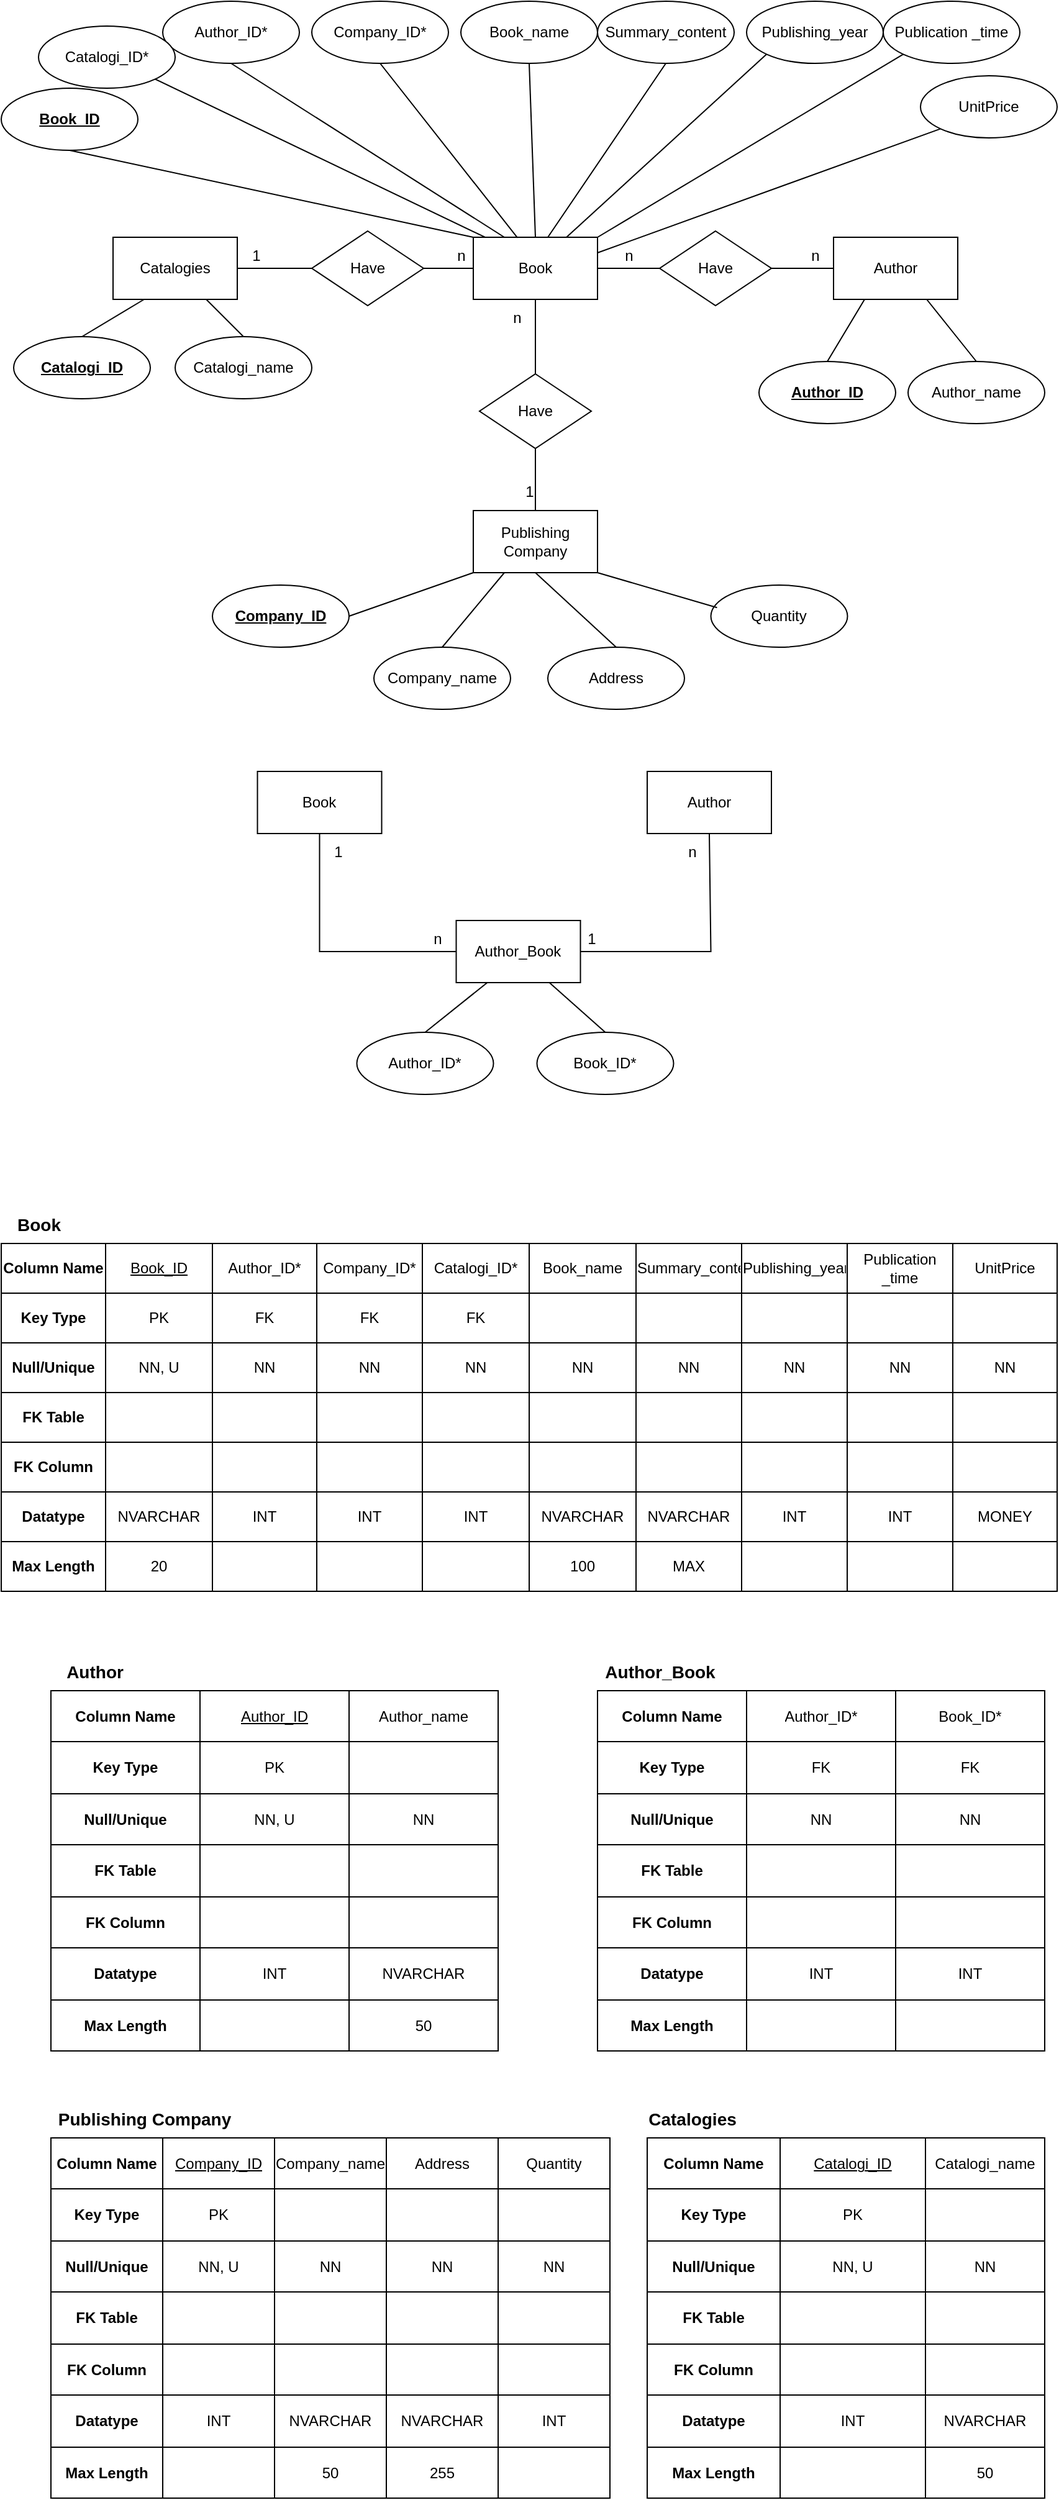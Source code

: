 <mxfile version="21.2.8" type="device">
  <diagram name="Page-1" id="jmbIVtjQwTWUuW6h-fAT">
    <mxGraphModel dx="1100" dy="665" grid="1" gridSize="10" guides="1" tooltips="1" connect="1" arrows="1" fold="1" page="1" pageScale="1" pageWidth="850" pageHeight="1100" math="0" shadow="0">
      <root>
        <mxCell id="0" />
        <mxCell id="1" parent="0" />
        <mxCell id="76_u4km6NrgJ4aft2lYu-1" value="Book" style="html=1;dashed=0;whiteSpace=wrap;" vertex="1" parent="1">
          <mxGeometry x="380" y="190" width="100" height="50" as="geometry" />
        </mxCell>
        <mxCell id="76_u4km6NrgJ4aft2lYu-2" value="Author" style="html=1;dashed=0;whiteSpace=wrap;" vertex="1" parent="1">
          <mxGeometry x="670" y="190" width="100" height="50" as="geometry" />
        </mxCell>
        <mxCell id="76_u4km6NrgJ4aft2lYu-3" value="Publishing Company" style="html=1;dashed=0;whiteSpace=wrap;" vertex="1" parent="1">
          <mxGeometry x="380" y="410" width="100" height="50" as="geometry" />
        </mxCell>
        <mxCell id="76_u4km6NrgJ4aft2lYu-4" value="Catalogies" style="html=1;dashed=0;whiteSpace=wrap;" vertex="1" parent="1">
          <mxGeometry x="90" y="190" width="100" height="50" as="geometry" />
        </mxCell>
        <mxCell id="76_u4km6NrgJ4aft2lYu-5" value="Book_ID" style="ellipse;whiteSpace=wrap;html=1;fontStyle=5" vertex="1" parent="1">
          <mxGeometry y="70" width="110" height="50" as="geometry" />
        </mxCell>
        <mxCell id="76_u4km6NrgJ4aft2lYu-6" value="Book_name" style="ellipse;whiteSpace=wrap;html=1;" vertex="1" parent="1">
          <mxGeometry x="370" width="110" height="50" as="geometry" />
        </mxCell>
        <mxCell id="76_u4km6NrgJ4aft2lYu-7" value="Summary_content" style="ellipse;whiteSpace=wrap;html=1;" vertex="1" parent="1">
          <mxGeometry x="480" width="110" height="50" as="geometry" />
        </mxCell>
        <mxCell id="76_u4km6NrgJ4aft2lYu-8" value="Publishing_year" style="ellipse;whiteSpace=wrap;html=1;" vertex="1" parent="1">
          <mxGeometry x="600" width="110" height="50" as="geometry" />
        </mxCell>
        <mxCell id="76_u4km6NrgJ4aft2lYu-9" value="Publication _time" style="ellipse;whiteSpace=wrap;html=1;" vertex="1" parent="1">
          <mxGeometry x="710" width="110" height="50" as="geometry" />
        </mxCell>
        <mxCell id="76_u4km6NrgJ4aft2lYu-10" value="UnitPrice" style="ellipse;whiteSpace=wrap;html=1;" vertex="1" parent="1">
          <mxGeometry x="740" y="60" width="110" height="50" as="geometry" />
        </mxCell>
        <mxCell id="76_u4km6NrgJ4aft2lYu-11" value="Company_ID" style="ellipse;whiteSpace=wrap;html=1;fontStyle=5" vertex="1" parent="1">
          <mxGeometry x="170" y="470" width="110" height="50" as="geometry" />
        </mxCell>
        <mxCell id="76_u4km6NrgJ4aft2lYu-12" value="Address" style="ellipse;whiteSpace=wrap;html=1;" vertex="1" parent="1">
          <mxGeometry x="440" y="520" width="110" height="50" as="geometry" />
        </mxCell>
        <mxCell id="76_u4km6NrgJ4aft2lYu-14" value="Quantity" style="ellipse;whiteSpace=wrap;html=1;" vertex="1" parent="1">
          <mxGeometry x="571.25" y="470" width="110" height="50" as="geometry" />
        </mxCell>
        <mxCell id="76_u4km6NrgJ4aft2lYu-15" value="Company_name" style="ellipse;whiteSpace=wrap;html=1;" vertex="1" parent="1">
          <mxGeometry x="300" y="520" width="110" height="50" as="geometry" />
        </mxCell>
        <mxCell id="76_u4km6NrgJ4aft2lYu-16" value="Company_ID*" style="ellipse;whiteSpace=wrap;html=1;" vertex="1" parent="1">
          <mxGeometry x="250" width="110" height="50" as="geometry" />
        </mxCell>
        <mxCell id="76_u4km6NrgJ4aft2lYu-17" value="Catalogi_ID" style="ellipse;whiteSpace=wrap;html=1;fontStyle=5" vertex="1" parent="1">
          <mxGeometry x="10" y="270" width="110" height="50" as="geometry" />
        </mxCell>
        <mxCell id="76_u4km6NrgJ4aft2lYu-18" value="Catalogi_name" style="ellipse;whiteSpace=wrap;html=1;" vertex="1" parent="1">
          <mxGeometry x="140" y="270" width="110" height="50" as="geometry" />
        </mxCell>
        <mxCell id="76_u4km6NrgJ4aft2lYu-19" value="Author_name" style="ellipse;whiteSpace=wrap;html=1;" vertex="1" parent="1">
          <mxGeometry x="730" y="290" width="110" height="50" as="geometry" />
        </mxCell>
        <mxCell id="76_u4km6NrgJ4aft2lYu-20" value="Author_ID" style="ellipse;whiteSpace=wrap;html=1;fontStyle=5" vertex="1" parent="1">
          <mxGeometry x="610" y="290" width="110" height="50" as="geometry" />
        </mxCell>
        <mxCell id="76_u4km6NrgJ4aft2lYu-22" value="Author_ID*" style="ellipse;whiteSpace=wrap;html=1;" vertex="1" parent="1">
          <mxGeometry x="130" width="110" height="50" as="geometry" />
        </mxCell>
        <mxCell id="76_u4km6NrgJ4aft2lYu-23" value="Have" style="rhombus;whiteSpace=wrap;html=1;" vertex="1" parent="1">
          <mxGeometry x="385" y="300" width="90" height="60" as="geometry" />
        </mxCell>
        <mxCell id="76_u4km6NrgJ4aft2lYu-24" value="Have" style="rhombus;whiteSpace=wrap;html=1;" vertex="1" parent="1">
          <mxGeometry x="250" y="185" width="90" height="60" as="geometry" />
        </mxCell>
        <mxCell id="76_u4km6NrgJ4aft2lYu-25" value="Have" style="rhombus;whiteSpace=wrap;html=1;" vertex="1" parent="1">
          <mxGeometry x="530" y="185" width="90" height="60" as="geometry" />
        </mxCell>
        <mxCell id="76_u4km6NrgJ4aft2lYu-26" value="" style="endArrow=none;html=1;rounded=0;entryX=0.5;entryY=1;entryDx=0;entryDy=0;exitX=0.5;exitY=0;exitDx=0;exitDy=0;" edge="1" parent="1" source="76_u4km6NrgJ4aft2lYu-23" target="76_u4km6NrgJ4aft2lYu-1">
          <mxGeometry width="50" height="50" relative="1" as="geometry">
            <mxPoint x="390" y="340" as="sourcePoint" />
            <mxPoint x="440" y="290" as="targetPoint" />
          </mxGeometry>
        </mxCell>
        <mxCell id="76_u4km6NrgJ4aft2lYu-27" value="" style="endArrow=none;html=1;rounded=0;entryX=1;entryY=0.5;entryDx=0;entryDy=0;exitX=0;exitY=0.5;exitDx=0;exitDy=0;" edge="1" parent="1" source="76_u4km6NrgJ4aft2lYu-2" target="76_u4km6NrgJ4aft2lYu-25">
          <mxGeometry width="50" height="50" relative="1" as="geometry">
            <mxPoint x="390" y="340" as="sourcePoint" />
            <mxPoint x="440" y="290" as="targetPoint" />
          </mxGeometry>
        </mxCell>
        <mxCell id="76_u4km6NrgJ4aft2lYu-28" value="" style="endArrow=none;html=1;rounded=0;entryX=1;entryY=0.5;entryDx=0;entryDy=0;exitX=0;exitY=0.5;exitDx=0;exitDy=0;" edge="1" parent="1" source="76_u4km6NrgJ4aft2lYu-25" target="76_u4km6NrgJ4aft2lYu-1">
          <mxGeometry width="50" height="50" relative="1" as="geometry">
            <mxPoint x="390" y="340" as="sourcePoint" />
            <mxPoint x="440" y="290" as="targetPoint" />
          </mxGeometry>
        </mxCell>
        <mxCell id="76_u4km6NrgJ4aft2lYu-29" value="" style="endArrow=none;html=1;rounded=0;entryX=0;entryY=0.5;entryDx=0;entryDy=0;exitX=1;exitY=0.5;exitDx=0;exitDy=0;" edge="1" parent="1" source="76_u4km6NrgJ4aft2lYu-4" target="76_u4km6NrgJ4aft2lYu-24">
          <mxGeometry width="50" height="50" relative="1" as="geometry">
            <mxPoint x="390" y="340" as="sourcePoint" />
            <mxPoint x="440" y="290" as="targetPoint" />
          </mxGeometry>
        </mxCell>
        <mxCell id="76_u4km6NrgJ4aft2lYu-30" value="" style="endArrow=none;html=1;rounded=0;entryX=0;entryY=0.5;entryDx=0;entryDy=0;exitX=1;exitY=0.5;exitDx=0;exitDy=0;" edge="1" parent="1" source="76_u4km6NrgJ4aft2lYu-24" target="76_u4km6NrgJ4aft2lYu-1">
          <mxGeometry width="50" height="50" relative="1" as="geometry">
            <mxPoint x="390" y="340" as="sourcePoint" />
            <mxPoint x="440" y="290" as="targetPoint" />
          </mxGeometry>
        </mxCell>
        <mxCell id="76_u4km6NrgJ4aft2lYu-31" value="" style="endArrow=none;html=1;rounded=0;exitX=0.5;exitY=1;exitDx=0;exitDy=0;entryX=0.5;entryY=0;entryDx=0;entryDy=0;" edge="1" parent="1" source="76_u4km6NrgJ4aft2lYu-23" target="76_u4km6NrgJ4aft2lYu-3">
          <mxGeometry width="50" height="50" relative="1" as="geometry">
            <mxPoint x="390" y="340" as="sourcePoint" />
            <mxPoint x="440" y="290" as="targetPoint" />
          </mxGeometry>
        </mxCell>
        <mxCell id="76_u4km6NrgJ4aft2lYu-33" value="" style="endArrow=none;html=1;rounded=0;entryX=0.75;entryY=1;entryDx=0;entryDy=0;exitX=0.5;exitY=0;exitDx=0;exitDy=0;" edge="1" parent="1" source="76_u4km6NrgJ4aft2lYu-18" target="76_u4km6NrgJ4aft2lYu-4">
          <mxGeometry width="50" height="50" relative="1" as="geometry">
            <mxPoint x="390" y="340" as="sourcePoint" />
            <mxPoint x="440" y="290" as="targetPoint" />
          </mxGeometry>
        </mxCell>
        <mxCell id="76_u4km6NrgJ4aft2lYu-34" value="" style="endArrow=none;html=1;rounded=0;entryX=0.25;entryY=1;entryDx=0;entryDy=0;exitX=0.5;exitY=0;exitDx=0;exitDy=0;" edge="1" parent="1" source="76_u4km6NrgJ4aft2lYu-17" target="76_u4km6NrgJ4aft2lYu-4">
          <mxGeometry width="50" height="50" relative="1" as="geometry">
            <mxPoint x="390" y="340" as="sourcePoint" />
            <mxPoint x="440" y="290" as="targetPoint" />
          </mxGeometry>
        </mxCell>
        <mxCell id="76_u4km6NrgJ4aft2lYu-35" value="" style="endArrow=none;html=1;rounded=0;entryX=0.75;entryY=1;entryDx=0;entryDy=0;exitX=0.5;exitY=0;exitDx=0;exitDy=0;" edge="1" parent="1" source="76_u4km6NrgJ4aft2lYu-19" target="76_u4km6NrgJ4aft2lYu-2">
          <mxGeometry width="50" height="50" relative="1" as="geometry">
            <mxPoint x="390" y="340" as="sourcePoint" />
            <mxPoint x="440" y="290" as="targetPoint" />
          </mxGeometry>
        </mxCell>
        <mxCell id="76_u4km6NrgJ4aft2lYu-36" value="" style="endArrow=none;html=1;rounded=0;entryX=0.25;entryY=1;entryDx=0;entryDy=0;exitX=0.5;exitY=0;exitDx=0;exitDy=0;" edge="1" parent="1" source="76_u4km6NrgJ4aft2lYu-20" target="76_u4km6NrgJ4aft2lYu-2">
          <mxGeometry width="50" height="50" relative="1" as="geometry">
            <mxPoint x="390" y="340" as="sourcePoint" />
            <mxPoint x="440" y="290" as="targetPoint" />
          </mxGeometry>
        </mxCell>
        <mxCell id="76_u4km6NrgJ4aft2lYu-37" value="" style="endArrow=none;html=1;rounded=0;entryX=0;entryY=0;entryDx=0;entryDy=0;exitX=0.5;exitY=1;exitDx=0;exitDy=0;" edge="1" parent="1" source="76_u4km6NrgJ4aft2lYu-5" target="76_u4km6NrgJ4aft2lYu-1">
          <mxGeometry width="50" height="50" relative="1" as="geometry">
            <mxPoint x="390" y="340" as="sourcePoint" />
            <mxPoint x="440" y="290" as="targetPoint" />
          </mxGeometry>
        </mxCell>
        <mxCell id="76_u4km6NrgJ4aft2lYu-39" value="" style="endArrow=none;html=1;rounded=0;entryX=0.045;entryY=0.362;entryDx=0;entryDy=0;entryPerimeter=0;exitX=1;exitY=1;exitDx=0;exitDy=0;" edge="1" parent="1" source="76_u4km6NrgJ4aft2lYu-3" target="76_u4km6NrgJ4aft2lYu-14">
          <mxGeometry width="50" height="50" relative="1" as="geometry">
            <mxPoint x="500" y="460" as="sourcePoint" />
            <mxPoint x="440" y="400" as="targetPoint" />
          </mxGeometry>
        </mxCell>
        <mxCell id="76_u4km6NrgJ4aft2lYu-40" value="" style="endArrow=none;html=1;rounded=0;exitX=0.5;exitY=1;exitDx=0;exitDy=0;entryX=0.5;entryY=0;entryDx=0;entryDy=0;" edge="1" parent="1" source="76_u4km6NrgJ4aft2lYu-3" target="76_u4km6NrgJ4aft2lYu-12">
          <mxGeometry width="50" height="50" relative="1" as="geometry">
            <mxPoint x="390" y="450" as="sourcePoint" />
            <mxPoint x="440" y="400" as="targetPoint" />
          </mxGeometry>
        </mxCell>
        <mxCell id="76_u4km6NrgJ4aft2lYu-41" value="" style="endArrow=none;html=1;rounded=0;exitX=0.5;exitY=0;exitDx=0;exitDy=0;entryX=0.25;entryY=1;entryDx=0;entryDy=0;" edge="1" parent="1" source="76_u4km6NrgJ4aft2lYu-15" target="76_u4km6NrgJ4aft2lYu-3">
          <mxGeometry width="50" height="50" relative="1" as="geometry">
            <mxPoint x="390" y="450" as="sourcePoint" />
            <mxPoint x="440" y="400" as="targetPoint" />
          </mxGeometry>
        </mxCell>
        <mxCell id="76_u4km6NrgJ4aft2lYu-42" value="" style="endArrow=none;html=1;rounded=0;exitX=1;exitY=0.5;exitDx=0;exitDy=0;entryX=0;entryY=1;entryDx=0;entryDy=0;" edge="1" parent="1" source="76_u4km6NrgJ4aft2lYu-11" target="76_u4km6NrgJ4aft2lYu-3">
          <mxGeometry width="50" height="50" relative="1" as="geometry">
            <mxPoint x="390" y="450" as="sourcePoint" />
            <mxPoint x="440" y="400" as="targetPoint" />
          </mxGeometry>
        </mxCell>
        <mxCell id="76_u4km6NrgJ4aft2lYu-44" value="" style="endArrow=none;html=1;rounded=0;entryX=0.25;entryY=0;entryDx=0;entryDy=0;exitX=0.5;exitY=1;exitDx=0;exitDy=0;" edge="1" parent="1" source="76_u4km6NrgJ4aft2lYu-22" target="76_u4km6NrgJ4aft2lYu-1">
          <mxGeometry width="50" height="50" relative="1" as="geometry">
            <mxPoint x="125" y="110" as="sourcePoint" />
            <mxPoint x="390" y="200" as="targetPoint" />
          </mxGeometry>
        </mxCell>
        <mxCell id="76_u4km6NrgJ4aft2lYu-45" value="" style="endArrow=none;html=1;rounded=0;entryX=0.356;entryY=0.009;entryDx=0;entryDy=0;exitX=0.5;exitY=1;exitDx=0;exitDy=0;entryPerimeter=0;" edge="1" parent="1" source="76_u4km6NrgJ4aft2lYu-16" target="76_u4km6NrgJ4aft2lYu-1">
          <mxGeometry width="50" height="50" relative="1" as="geometry">
            <mxPoint x="195" y="60" as="sourcePoint" />
            <mxPoint x="415" y="200" as="targetPoint" />
          </mxGeometry>
        </mxCell>
        <mxCell id="76_u4km6NrgJ4aft2lYu-46" value="" style="endArrow=none;html=1;rounded=0;entryX=0.5;entryY=0;entryDx=0;entryDy=0;exitX=0.5;exitY=1;exitDx=0;exitDy=0;" edge="1" parent="1" source="76_u4km6NrgJ4aft2lYu-6" target="76_u4km6NrgJ4aft2lYu-1">
          <mxGeometry width="50" height="50" relative="1" as="geometry">
            <mxPoint x="315" y="60" as="sourcePoint" />
            <mxPoint x="415" y="200" as="targetPoint" />
          </mxGeometry>
        </mxCell>
        <mxCell id="76_u4km6NrgJ4aft2lYu-47" value="" style="endArrow=none;html=1;rounded=0;exitX=0.5;exitY=1;exitDx=0;exitDy=0;" edge="1" parent="1" source="76_u4km6NrgJ4aft2lYu-7">
          <mxGeometry width="50" height="50" relative="1" as="geometry">
            <mxPoint x="435" y="60" as="sourcePoint" />
            <mxPoint x="440" y="190" as="targetPoint" />
          </mxGeometry>
        </mxCell>
        <mxCell id="76_u4km6NrgJ4aft2lYu-48" value="" style="endArrow=none;html=1;rounded=0;exitX=0;exitY=1;exitDx=0;exitDy=0;entryX=0.75;entryY=0;entryDx=0;entryDy=0;" edge="1" parent="1" source="76_u4km6NrgJ4aft2lYu-8" target="76_u4km6NrgJ4aft2lYu-1">
          <mxGeometry width="50" height="50" relative="1" as="geometry">
            <mxPoint x="545" y="60" as="sourcePoint" />
            <mxPoint x="450" y="200" as="targetPoint" />
          </mxGeometry>
        </mxCell>
        <mxCell id="76_u4km6NrgJ4aft2lYu-49" value="" style="endArrow=none;html=1;rounded=0;exitX=0;exitY=1;exitDx=0;exitDy=0;entryX=1;entryY=0;entryDx=0;entryDy=0;" edge="1" parent="1" source="76_u4km6NrgJ4aft2lYu-9" target="76_u4km6NrgJ4aft2lYu-1">
          <mxGeometry width="50" height="50" relative="1" as="geometry">
            <mxPoint x="555" y="70" as="sourcePoint" />
            <mxPoint x="470" y="190" as="targetPoint" />
          </mxGeometry>
        </mxCell>
        <mxCell id="76_u4km6NrgJ4aft2lYu-50" value="" style="endArrow=none;html=1;rounded=0;exitX=0;exitY=1;exitDx=0;exitDy=0;entryX=1;entryY=0.25;entryDx=0;entryDy=0;" edge="1" parent="1" source="76_u4km6NrgJ4aft2lYu-10" target="76_u4km6NrgJ4aft2lYu-1">
          <mxGeometry width="50" height="50" relative="1" as="geometry">
            <mxPoint x="565" y="80" as="sourcePoint" />
            <mxPoint x="470" y="220" as="targetPoint" />
          </mxGeometry>
        </mxCell>
        <mxCell id="76_u4km6NrgJ4aft2lYu-51" value="Book" style="html=1;dashed=0;whiteSpace=wrap;" vertex="1" parent="1">
          <mxGeometry x="206.25" y="620" width="100" height="50" as="geometry" />
        </mxCell>
        <mxCell id="76_u4km6NrgJ4aft2lYu-52" value="Author" style="html=1;dashed=0;whiteSpace=wrap;" vertex="1" parent="1">
          <mxGeometry x="520" y="620" width="100" height="50" as="geometry" />
        </mxCell>
        <mxCell id="76_u4km6NrgJ4aft2lYu-55" value="Author_Book" style="html=1;dashed=0;whiteSpace=wrap;" vertex="1" parent="1">
          <mxGeometry x="366.25" y="740" width="100" height="50" as="geometry" />
        </mxCell>
        <mxCell id="76_u4km6NrgJ4aft2lYu-56" value="n" style="text;html=1;align=center;verticalAlign=middle;resizable=0;points=[];autosize=1;strokeColor=none;fillColor=none;" vertex="1" parent="1">
          <mxGeometry x="490" y="190" width="30" height="30" as="geometry" />
        </mxCell>
        <mxCell id="76_u4km6NrgJ4aft2lYu-57" value="n" style="text;html=1;align=center;verticalAlign=middle;resizable=0;points=[];autosize=1;strokeColor=none;fillColor=none;" vertex="1" parent="1">
          <mxGeometry x="640" y="190" width="30" height="30" as="geometry" />
        </mxCell>
        <mxCell id="76_u4km6NrgJ4aft2lYu-58" value="1" style="text;html=1;align=center;verticalAlign=middle;resizable=0;points=[];autosize=1;strokeColor=none;fillColor=none;" vertex="1" parent="1">
          <mxGeometry x="190" y="190" width="30" height="30" as="geometry" />
        </mxCell>
        <mxCell id="76_u4km6NrgJ4aft2lYu-60" value="n" style="text;html=1;align=center;verticalAlign=middle;resizable=0;points=[];autosize=1;strokeColor=none;fillColor=none;" vertex="1" parent="1">
          <mxGeometry x="355" y="190" width="30" height="30" as="geometry" />
        </mxCell>
        <mxCell id="76_u4km6NrgJ4aft2lYu-61" value="1" style="text;html=1;align=center;verticalAlign=middle;resizable=0;points=[];autosize=1;strokeColor=none;fillColor=none;" vertex="1" parent="1">
          <mxGeometry x="410" y="380" width="30" height="30" as="geometry" />
        </mxCell>
        <mxCell id="76_u4km6NrgJ4aft2lYu-62" value="n" style="text;html=1;align=center;verticalAlign=middle;resizable=0;points=[];autosize=1;strokeColor=none;fillColor=none;" vertex="1" parent="1">
          <mxGeometry x="400" y="240" width="30" height="30" as="geometry" />
        </mxCell>
        <mxCell id="76_u4km6NrgJ4aft2lYu-63" value="" style="endArrow=none;html=1;rounded=0;exitX=0.5;exitY=1;exitDx=0;exitDy=0;entryX=0;entryY=0.5;entryDx=0;entryDy=0;" edge="1" parent="1" source="76_u4km6NrgJ4aft2lYu-51" target="76_u4km6NrgJ4aft2lYu-55">
          <mxGeometry width="50" height="50" relative="1" as="geometry">
            <mxPoint x="536.25" y="620" as="sourcePoint" />
            <mxPoint x="261.25" y="790" as="targetPoint" />
            <Array as="points">
              <mxPoint x="256.25" y="765" />
            </Array>
          </mxGeometry>
        </mxCell>
        <mxCell id="76_u4km6NrgJ4aft2lYu-65" value="" style="endArrow=none;html=1;rounded=0;entryX=0.5;entryY=1;entryDx=0;entryDy=0;exitX=1;exitY=0.5;exitDx=0;exitDy=0;" edge="1" parent="1" source="76_u4km6NrgJ4aft2lYu-55" target="76_u4km6NrgJ4aft2lYu-52">
          <mxGeometry width="50" height="50" relative="1" as="geometry">
            <mxPoint x="571.25" y="780" as="sourcePoint" />
            <mxPoint x="586.25" y="570" as="targetPoint" />
            <Array as="points">
              <mxPoint x="571.25" y="765" />
            </Array>
          </mxGeometry>
        </mxCell>
        <mxCell id="76_u4km6NrgJ4aft2lYu-67" value="Author_ID*" style="ellipse;whiteSpace=wrap;html=1;fontStyle=0" vertex="1" parent="1">
          <mxGeometry x="286.25" y="830" width="110" height="50" as="geometry" />
        </mxCell>
        <mxCell id="76_u4km6NrgJ4aft2lYu-68" value="Book_ID*" style="ellipse;whiteSpace=wrap;html=1;fontStyle=0" vertex="1" parent="1">
          <mxGeometry x="431.25" y="830" width="110" height="50" as="geometry" />
        </mxCell>
        <mxCell id="76_u4km6NrgJ4aft2lYu-69" value="1" style="text;html=1;align=center;verticalAlign=middle;resizable=0;points=[];autosize=1;strokeColor=none;fillColor=none;" vertex="1" parent="1">
          <mxGeometry x="256.25" y="670" width="30" height="30" as="geometry" />
        </mxCell>
        <mxCell id="76_u4km6NrgJ4aft2lYu-70" value="n" style="text;html=1;align=center;verticalAlign=middle;resizable=0;points=[];autosize=1;strokeColor=none;fillColor=none;" vertex="1" parent="1">
          <mxGeometry x="336.25" y="740" width="30" height="30" as="geometry" />
        </mxCell>
        <mxCell id="76_u4km6NrgJ4aft2lYu-71" value="" style="endArrow=none;html=1;rounded=0;exitX=0.75;exitY=1;exitDx=0;exitDy=0;entryX=0.5;entryY=0;entryDx=0;entryDy=0;" edge="1" parent="1" source="76_u4km6NrgJ4aft2lYu-55" target="76_u4km6NrgJ4aft2lYu-68">
          <mxGeometry width="50" height="50" relative="1" as="geometry">
            <mxPoint x="526.25" y="710" as="sourcePoint" />
            <mxPoint x="576.25" y="660" as="targetPoint" />
          </mxGeometry>
        </mxCell>
        <mxCell id="76_u4km6NrgJ4aft2lYu-72" value="" style="endArrow=none;html=1;rounded=0;exitX=0.5;exitY=0;exitDx=0;exitDy=0;entryX=0.25;entryY=1;entryDx=0;entryDy=0;" edge="1" parent="1" source="76_u4km6NrgJ4aft2lYu-67" target="76_u4km6NrgJ4aft2lYu-55">
          <mxGeometry width="50" height="50" relative="1" as="geometry">
            <mxPoint x="526.25" y="710" as="sourcePoint" />
            <mxPoint x="576.25" y="660" as="targetPoint" />
          </mxGeometry>
        </mxCell>
        <mxCell id="76_u4km6NrgJ4aft2lYu-73" value="n" style="text;html=1;align=center;verticalAlign=middle;resizable=0;points=[];autosize=1;strokeColor=none;fillColor=none;" vertex="1" parent="1">
          <mxGeometry x="541.25" y="670" width="30" height="30" as="geometry" />
        </mxCell>
        <mxCell id="76_u4km6NrgJ4aft2lYu-74" value="1" style="text;html=1;align=center;verticalAlign=middle;resizable=0;points=[];autosize=1;strokeColor=none;fillColor=none;" vertex="1" parent="1">
          <mxGeometry x="460" y="740" width="30" height="30" as="geometry" />
        </mxCell>
        <mxCell id="76_u4km6NrgJ4aft2lYu-75" value="" style="shape=table;startSize=0;container=1;collapsible=0;childLayout=tableLayout;" vertex="1" parent="1">
          <mxGeometry y="1000" width="850" height="280" as="geometry" />
        </mxCell>
        <mxCell id="76_u4km6NrgJ4aft2lYu-76" value="" style="shape=tableRow;horizontal=0;startSize=0;swimlaneHead=0;swimlaneBody=0;strokeColor=inherit;top=0;left=0;bottom=0;right=0;collapsible=0;dropTarget=0;fillColor=none;points=[[0,0.5],[1,0.5]];portConstraint=eastwest;" vertex="1" parent="76_u4km6NrgJ4aft2lYu-75">
          <mxGeometry width="850" height="40" as="geometry" />
        </mxCell>
        <mxCell id="76_u4km6NrgJ4aft2lYu-77" value="Column Name" style="shape=partialRectangle;html=1;whiteSpace=wrap;connectable=0;strokeColor=inherit;overflow=hidden;fillColor=none;top=0;left=0;bottom=0;right=0;pointerEvents=1;fontStyle=1" vertex="1" parent="76_u4km6NrgJ4aft2lYu-76">
          <mxGeometry width="84" height="40" as="geometry">
            <mxRectangle width="84" height="40" as="alternateBounds" />
          </mxGeometry>
        </mxCell>
        <mxCell id="76_u4km6NrgJ4aft2lYu-78" value="Book_ID" style="shape=partialRectangle;html=1;whiteSpace=wrap;connectable=0;strokeColor=inherit;overflow=hidden;fillColor=none;top=0;left=0;bottom=0;right=0;pointerEvents=1;fontStyle=4" vertex="1" parent="76_u4km6NrgJ4aft2lYu-76">
          <mxGeometry x="84" width="86" height="40" as="geometry">
            <mxRectangle width="86" height="40" as="alternateBounds" />
          </mxGeometry>
        </mxCell>
        <mxCell id="76_u4km6NrgJ4aft2lYu-79" value="Author_ID*" style="shape=partialRectangle;html=1;whiteSpace=wrap;connectable=0;strokeColor=inherit;overflow=hidden;fillColor=none;top=0;left=0;bottom=0;right=0;pointerEvents=1;" vertex="1" parent="76_u4km6NrgJ4aft2lYu-76">
          <mxGeometry x="170" width="84" height="40" as="geometry">
            <mxRectangle width="84" height="40" as="alternateBounds" />
          </mxGeometry>
        </mxCell>
        <mxCell id="76_u4km6NrgJ4aft2lYu-80" value="Company_ID*" style="shape=partialRectangle;html=1;whiteSpace=wrap;connectable=0;strokeColor=inherit;overflow=hidden;fillColor=none;top=0;left=0;bottom=0;right=0;pointerEvents=1;" vertex="1" parent="76_u4km6NrgJ4aft2lYu-76">
          <mxGeometry x="254" width="85" height="40" as="geometry">
            <mxRectangle width="85" height="40" as="alternateBounds" />
          </mxGeometry>
        </mxCell>
        <mxCell id="76_u4km6NrgJ4aft2lYu-435" value="Catalogi_ID*" style="shape=partialRectangle;html=1;whiteSpace=wrap;connectable=0;strokeColor=inherit;overflow=hidden;fillColor=none;top=0;left=0;bottom=0;right=0;pointerEvents=1;" vertex="1" parent="76_u4km6NrgJ4aft2lYu-76">
          <mxGeometry x="339" width="86" height="40" as="geometry">
            <mxRectangle width="86" height="40" as="alternateBounds" />
          </mxGeometry>
        </mxCell>
        <mxCell id="76_u4km6NrgJ4aft2lYu-81" value="Book_name" style="shape=partialRectangle;html=1;whiteSpace=wrap;connectable=0;strokeColor=inherit;overflow=hidden;fillColor=none;top=0;left=0;bottom=0;right=0;pointerEvents=1;" vertex="1" parent="76_u4km6NrgJ4aft2lYu-76">
          <mxGeometry x="425" width="86" height="40" as="geometry">
            <mxRectangle width="86" height="40" as="alternateBounds" />
          </mxGeometry>
        </mxCell>
        <mxCell id="76_u4km6NrgJ4aft2lYu-82" value="Summary_content" style="shape=partialRectangle;html=1;whiteSpace=wrap;connectable=0;strokeColor=inherit;overflow=hidden;fillColor=none;top=0;left=0;bottom=0;right=0;pointerEvents=1;" vertex="1" parent="76_u4km6NrgJ4aft2lYu-76">
          <mxGeometry x="511" width="85" height="40" as="geometry">
            <mxRectangle width="85" height="40" as="alternateBounds" />
          </mxGeometry>
        </mxCell>
        <mxCell id="76_u4km6NrgJ4aft2lYu-126" value="Publishing_year" style="shape=partialRectangle;html=1;whiteSpace=wrap;connectable=0;strokeColor=inherit;overflow=hidden;fillColor=none;top=0;left=0;bottom=0;right=0;pointerEvents=1;" vertex="1" parent="76_u4km6NrgJ4aft2lYu-76">
          <mxGeometry x="596" width="85" height="40" as="geometry">
            <mxRectangle width="85" height="40" as="alternateBounds" />
          </mxGeometry>
        </mxCell>
        <mxCell id="76_u4km6NrgJ4aft2lYu-133" value="Publication _time" style="shape=partialRectangle;html=1;whiteSpace=wrap;connectable=0;strokeColor=inherit;overflow=hidden;fillColor=none;top=0;left=0;bottom=0;right=0;pointerEvents=1;" vertex="1" parent="76_u4km6NrgJ4aft2lYu-76">
          <mxGeometry x="681" width="85" height="40" as="geometry">
            <mxRectangle width="85" height="40" as="alternateBounds" />
          </mxGeometry>
        </mxCell>
        <mxCell id="76_u4km6NrgJ4aft2lYu-140" value="UnitPrice" style="shape=partialRectangle;html=1;whiteSpace=wrap;connectable=0;strokeColor=inherit;overflow=hidden;fillColor=none;top=0;left=0;bottom=0;right=0;pointerEvents=1;" vertex="1" parent="76_u4km6NrgJ4aft2lYu-76">
          <mxGeometry x="766" width="84" height="40" as="geometry">
            <mxRectangle width="84" height="40" as="alternateBounds" />
          </mxGeometry>
        </mxCell>
        <mxCell id="76_u4km6NrgJ4aft2lYu-83" value="" style="shape=tableRow;horizontal=0;startSize=0;swimlaneHead=0;swimlaneBody=0;strokeColor=inherit;top=0;left=0;bottom=0;right=0;collapsible=0;dropTarget=0;fillColor=none;points=[[0,0.5],[1,0.5]];portConstraint=eastwest;" vertex="1" parent="76_u4km6NrgJ4aft2lYu-75">
          <mxGeometry y="40" width="850" height="40" as="geometry" />
        </mxCell>
        <mxCell id="76_u4km6NrgJ4aft2lYu-84" value="Key Type" style="shape=partialRectangle;html=1;whiteSpace=wrap;connectable=0;strokeColor=inherit;overflow=hidden;fillColor=none;top=0;left=0;bottom=0;right=0;pointerEvents=1;fontStyle=1" vertex="1" parent="76_u4km6NrgJ4aft2lYu-83">
          <mxGeometry width="84" height="40" as="geometry">
            <mxRectangle width="84" height="40" as="alternateBounds" />
          </mxGeometry>
        </mxCell>
        <mxCell id="76_u4km6NrgJ4aft2lYu-85" value="PK" style="shape=partialRectangle;html=1;whiteSpace=wrap;connectable=0;strokeColor=inherit;overflow=hidden;fillColor=none;top=0;left=0;bottom=0;right=0;pointerEvents=1;" vertex="1" parent="76_u4km6NrgJ4aft2lYu-83">
          <mxGeometry x="84" width="86" height="40" as="geometry">
            <mxRectangle width="86" height="40" as="alternateBounds" />
          </mxGeometry>
        </mxCell>
        <mxCell id="76_u4km6NrgJ4aft2lYu-86" value="FK" style="shape=partialRectangle;html=1;whiteSpace=wrap;connectable=0;strokeColor=inherit;overflow=hidden;fillColor=none;top=0;left=0;bottom=0;right=0;pointerEvents=1;" vertex="1" parent="76_u4km6NrgJ4aft2lYu-83">
          <mxGeometry x="170" width="84" height="40" as="geometry">
            <mxRectangle width="84" height="40" as="alternateBounds" />
          </mxGeometry>
        </mxCell>
        <mxCell id="76_u4km6NrgJ4aft2lYu-87" value="FK" style="shape=partialRectangle;html=1;whiteSpace=wrap;connectable=0;strokeColor=inherit;overflow=hidden;fillColor=none;top=0;left=0;bottom=0;right=0;pointerEvents=1;" vertex="1" parent="76_u4km6NrgJ4aft2lYu-83">
          <mxGeometry x="254" width="85" height="40" as="geometry">
            <mxRectangle width="85" height="40" as="alternateBounds" />
          </mxGeometry>
        </mxCell>
        <mxCell id="76_u4km6NrgJ4aft2lYu-436" value="FK" style="shape=partialRectangle;html=1;whiteSpace=wrap;connectable=0;strokeColor=inherit;overflow=hidden;fillColor=none;top=0;left=0;bottom=0;right=0;pointerEvents=1;" vertex="1" parent="76_u4km6NrgJ4aft2lYu-83">
          <mxGeometry x="339" width="86" height="40" as="geometry">
            <mxRectangle width="86" height="40" as="alternateBounds" />
          </mxGeometry>
        </mxCell>
        <mxCell id="76_u4km6NrgJ4aft2lYu-88" style="shape=partialRectangle;html=1;whiteSpace=wrap;connectable=0;strokeColor=inherit;overflow=hidden;fillColor=none;top=0;left=0;bottom=0;right=0;pointerEvents=1;" vertex="1" parent="76_u4km6NrgJ4aft2lYu-83">
          <mxGeometry x="425" width="86" height="40" as="geometry">
            <mxRectangle width="86" height="40" as="alternateBounds" />
          </mxGeometry>
        </mxCell>
        <mxCell id="76_u4km6NrgJ4aft2lYu-89" style="shape=partialRectangle;html=1;whiteSpace=wrap;connectable=0;strokeColor=inherit;overflow=hidden;fillColor=none;top=0;left=0;bottom=0;right=0;pointerEvents=1;" vertex="1" parent="76_u4km6NrgJ4aft2lYu-83">
          <mxGeometry x="511" width="85" height="40" as="geometry">
            <mxRectangle width="85" height="40" as="alternateBounds" />
          </mxGeometry>
        </mxCell>
        <mxCell id="76_u4km6NrgJ4aft2lYu-127" style="shape=partialRectangle;html=1;whiteSpace=wrap;connectable=0;strokeColor=inherit;overflow=hidden;fillColor=none;top=0;left=0;bottom=0;right=0;pointerEvents=1;" vertex="1" parent="76_u4km6NrgJ4aft2lYu-83">
          <mxGeometry x="596" width="85" height="40" as="geometry">
            <mxRectangle width="85" height="40" as="alternateBounds" />
          </mxGeometry>
        </mxCell>
        <mxCell id="76_u4km6NrgJ4aft2lYu-134" style="shape=partialRectangle;html=1;whiteSpace=wrap;connectable=0;strokeColor=inherit;overflow=hidden;fillColor=none;top=0;left=0;bottom=0;right=0;pointerEvents=1;" vertex="1" parent="76_u4km6NrgJ4aft2lYu-83">
          <mxGeometry x="681" width="85" height="40" as="geometry">
            <mxRectangle width="85" height="40" as="alternateBounds" />
          </mxGeometry>
        </mxCell>
        <mxCell id="76_u4km6NrgJ4aft2lYu-141" style="shape=partialRectangle;html=1;whiteSpace=wrap;connectable=0;strokeColor=inherit;overflow=hidden;fillColor=none;top=0;left=0;bottom=0;right=0;pointerEvents=1;" vertex="1" parent="76_u4km6NrgJ4aft2lYu-83">
          <mxGeometry x="766" width="84" height="40" as="geometry">
            <mxRectangle width="84" height="40" as="alternateBounds" />
          </mxGeometry>
        </mxCell>
        <mxCell id="76_u4km6NrgJ4aft2lYu-90" value="" style="shape=tableRow;horizontal=0;startSize=0;swimlaneHead=0;swimlaneBody=0;strokeColor=inherit;top=0;left=0;bottom=0;right=0;collapsible=0;dropTarget=0;fillColor=none;points=[[0,0.5],[1,0.5]];portConstraint=eastwest;" vertex="1" parent="76_u4km6NrgJ4aft2lYu-75">
          <mxGeometry y="80" width="850" height="40" as="geometry" />
        </mxCell>
        <mxCell id="76_u4km6NrgJ4aft2lYu-91" value="Null/Unique" style="shape=partialRectangle;html=1;whiteSpace=wrap;connectable=0;strokeColor=inherit;overflow=hidden;fillColor=none;top=0;left=0;bottom=0;right=0;pointerEvents=1;fontStyle=1" vertex="1" parent="76_u4km6NrgJ4aft2lYu-90">
          <mxGeometry width="84" height="40" as="geometry">
            <mxRectangle width="84" height="40" as="alternateBounds" />
          </mxGeometry>
        </mxCell>
        <mxCell id="76_u4km6NrgJ4aft2lYu-92" value="NN, U" style="shape=partialRectangle;html=1;whiteSpace=wrap;connectable=0;strokeColor=inherit;overflow=hidden;fillColor=none;top=0;left=0;bottom=0;right=0;pointerEvents=1;" vertex="1" parent="76_u4km6NrgJ4aft2lYu-90">
          <mxGeometry x="84" width="86" height="40" as="geometry">
            <mxRectangle width="86" height="40" as="alternateBounds" />
          </mxGeometry>
        </mxCell>
        <mxCell id="76_u4km6NrgJ4aft2lYu-93" value="NN" style="shape=partialRectangle;html=1;whiteSpace=wrap;connectable=0;strokeColor=inherit;overflow=hidden;fillColor=none;top=0;left=0;bottom=0;right=0;pointerEvents=1;" vertex="1" parent="76_u4km6NrgJ4aft2lYu-90">
          <mxGeometry x="170" width="84" height="40" as="geometry">
            <mxRectangle width="84" height="40" as="alternateBounds" />
          </mxGeometry>
        </mxCell>
        <mxCell id="76_u4km6NrgJ4aft2lYu-94" value="NN" style="shape=partialRectangle;html=1;whiteSpace=wrap;connectable=0;strokeColor=inherit;overflow=hidden;fillColor=none;top=0;left=0;bottom=0;right=0;pointerEvents=1;" vertex="1" parent="76_u4km6NrgJ4aft2lYu-90">
          <mxGeometry x="254" width="85" height="40" as="geometry">
            <mxRectangle width="85" height="40" as="alternateBounds" />
          </mxGeometry>
        </mxCell>
        <mxCell id="76_u4km6NrgJ4aft2lYu-437" value="NN" style="shape=partialRectangle;html=1;whiteSpace=wrap;connectable=0;strokeColor=inherit;overflow=hidden;fillColor=none;top=0;left=0;bottom=0;right=0;pointerEvents=1;" vertex="1" parent="76_u4km6NrgJ4aft2lYu-90">
          <mxGeometry x="339" width="86" height="40" as="geometry">
            <mxRectangle width="86" height="40" as="alternateBounds" />
          </mxGeometry>
        </mxCell>
        <mxCell id="76_u4km6NrgJ4aft2lYu-95" value="NN" style="shape=partialRectangle;html=1;whiteSpace=wrap;connectable=0;strokeColor=inherit;overflow=hidden;fillColor=none;top=0;left=0;bottom=0;right=0;pointerEvents=1;" vertex="1" parent="76_u4km6NrgJ4aft2lYu-90">
          <mxGeometry x="425" width="86" height="40" as="geometry">
            <mxRectangle width="86" height="40" as="alternateBounds" />
          </mxGeometry>
        </mxCell>
        <mxCell id="76_u4km6NrgJ4aft2lYu-96" value="NN" style="shape=partialRectangle;html=1;whiteSpace=wrap;connectable=0;strokeColor=inherit;overflow=hidden;fillColor=none;top=0;left=0;bottom=0;right=0;pointerEvents=1;" vertex="1" parent="76_u4km6NrgJ4aft2lYu-90">
          <mxGeometry x="511" width="85" height="40" as="geometry">
            <mxRectangle width="85" height="40" as="alternateBounds" />
          </mxGeometry>
        </mxCell>
        <mxCell id="76_u4km6NrgJ4aft2lYu-128" value="NN" style="shape=partialRectangle;html=1;whiteSpace=wrap;connectable=0;strokeColor=inherit;overflow=hidden;fillColor=none;top=0;left=0;bottom=0;right=0;pointerEvents=1;" vertex="1" parent="76_u4km6NrgJ4aft2lYu-90">
          <mxGeometry x="596" width="85" height="40" as="geometry">
            <mxRectangle width="85" height="40" as="alternateBounds" />
          </mxGeometry>
        </mxCell>
        <mxCell id="76_u4km6NrgJ4aft2lYu-135" value="NN" style="shape=partialRectangle;html=1;whiteSpace=wrap;connectable=0;strokeColor=inherit;overflow=hidden;fillColor=none;top=0;left=0;bottom=0;right=0;pointerEvents=1;" vertex="1" parent="76_u4km6NrgJ4aft2lYu-90">
          <mxGeometry x="681" width="85" height="40" as="geometry">
            <mxRectangle width="85" height="40" as="alternateBounds" />
          </mxGeometry>
        </mxCell>
        <mxCell id="76_u4km6NrgJ4aft2lYu-142" value="NN" style="shape=partialRectangle;html=1;whiteSpace=wrap;connectable=0;strokeColor=inherit;overflow=hidden;fillColor=none;top=0;left=0;bottom=0;right=0;pointerEvents=1;" vertex="1" parent="76_u4km6NrgJ4aft2lYu-90">
          <mxGeometry x="766" width="84" height="40" as="geometry">
            <mxRectangle width="84" height="40" as="alternateBounds" />
          </mxGeometry>
        </mxCell>
        <mxCell id="76_u4km6NrgJ4aft2lYu-97" value="" style="shape=tableRow;horizontal=0;startSize=0;swimlaneHead=0;swimlaneBody=0;strokeColor=inherit;top=0;left=0;bottom=0;right=0;collapsible=0;dropTarget=0;fillColor=none;points=[[0,0.5],[1,0.5]];portConstraint=eastwest;" vertex="1" parent="76_u4km6NrgJ4aft2lYu-75">
          <mxGeometry y="120" width="850" height="40" as="geometry" />
        </mxCell>
        <mxCell id="76_u4km6NrgJ4aft2lYu-98" value="FK Table" style="shape=partialRectangle;html=1;whiteSpace=wrap;connectable=0;strokeColor=inherit;overflow=hidden;fillColor=none;top=0;left=0;bottom=0;right=0;pointerEvents=1;fontStyle=1" vertex="1" parent="76_u4km6NrgJ4aft2lYu-97">
          <mxGeometry width="84" height="40" as="geometry">
            <mxRectangle width="84" height="40" as="alternateBounds" />
          </mxGeometry>
        </mxCell>
        <mxCell id="76_u4km6NrgJ4aft2lYu-99" value="" style="shape=partialRectangle;html=1;whiteSpace=wrap;connectable=0;strokeColor=inherit;overflow=hidden;fillColor=none;top=0;left=0;bottom=0;right=0;pointerEvents=1;" vertex="1" parent="76_u4km6NrgJ4aft2lYu-97">
          <mxGeometry x="84" width="86" height="40" as="geometry">
            <mxRectangle width="86" height="40" as="alternateBounds" />
          </mxGeometry>
        </mxCell>
        <mxCell id="76_u4km6NrgJ4aft2lYu-100" value="" style="shape=partialRectangle;html=1;whiteSpace=wrap;connectable=0;strokeColor=inherit;overflow=hidden;fillColor=none;top=0;left=0;bottom=0;right=0;pointerEvents=1;" vertex="1" parent="76_u4km6NrgJ4aft2lYu-97">
          <mxGeometry x="170" width="84" height="40" as="geometry">
            <mxRectangle width="84" height="40" as="alternateBounds" />
          </mxGeometry>
        </mxCell>
        <mxCell id="76_u4km6NrgJ4aft2lYu-101" style="shape=partialRectangle;html=1;whiteSpace=wrap;connectable=0;strokeColor=inherit;overflow=hidden;fillColor=none;top=0;left=0;bottom=0;right=0;pointerEvents=1;" vertex="1" parent="76_u4km6NrgJ4aft2lYu-97">
          <mxGeometry x="254" width="85" height="40" as="geometry">
            <mxRectangle width="85" height="40" as="alternateBounds" />
          </mxGeometry>
        </mxCell>
        <mxCell id="76_u4km6NrgJ4aft2lYu-438" style="shape=partialRectangle;html=1;whiteSpace=wrap;connectable=0;strokeColor=inherit;overflow=hidden;fillColor=none;top=0;left=0;bottom=0;right=0;pointerEvents=1;" vertex="1" parent="76_u4km6NrgJ4aft2lYu-97">
          <mxGeometry x="339" width="86" height="40" as="geometry">
            <mxRectangle width="86" height="40" as="alternateBounds" />
          </mxGeometry>
        </mxCell>
        <mxCell id="76_u4km6NrgJ4aft2lYu-102" style="shape=partialRectangle;html=1;whiteSpace=wrap;connectable=0;strokeColor=inherit;overflow=hidden;fillColor=none;top=0;left=0;bottom=0;right=0;pointerEvents=1;" vertex="1" parent="76_u4km6NrgJ4aft2lYu-97">
          <mxGeometry x="425" width="86" height="40" as="geometry">
            <mxRectangle width="86" height="40" as="alternateBounds" />
          </mxGeometry>
        </mxCell>
        <mxCell id="76_u4km6NrgJ4aft2lYu-103" style="shape=partialRectangle;html=1;whiteSpace=wrap;connectable=0;strokeColor=inherit;overflow=hidden;fillColor=none;top=0;left=0;bottom=0;right=0;pointerEvents=1;" vertex="1" parent="76_u4km6NrgJ4aft2lYu-97">
          <mxGeometry x="511" width="85" height="40" as="geometry">
            <mxRectangle width="85" height="40" as="alternateBounds" />
          </mxGeometry>
        </mxCell>
        <mxCell id="76_u4km6NrgJ4aft2lYu-129" style="shape=partialRectangle;html=1;whiteSpace=wrap;connectable=0;strokeColor=inherit;overflow=hidden;fillColor=none;top=0;left=0;bottom=0;right=0;pointerEvents=1;" vertex="1" parent="76_u4km6NrgJ4aft2lYu-97">
          <mxGeometry x="596" width="85" height="40" as="geometry">
            <mxRectangle width="85" height="40" as="alternateBounds" />
          </mxGeometry>
        </mxCell>
        <mxCell id="76_u4km6NrgJ4aft2lYu-136" style="shape=partialRectangle;html=1;whiteSpace=wrap;connectable=0;strokeColor=inherit;overflow=hidden;fillColor=none;top=0;left=0;bottom=0;right=0;pointerEvents=1;" vertex="1" parent="76_u4km6NrgJ4aft2lYu-97">
          <mxGeometry x="681" width="85" height="40" as="geometry">
            <mxRectangle width="85" height="40" as="alternateBounds" />
          </mxGeometry>
        </mxCell>
        <mxCell id="76_u4km6NrgJ4aft2lYu-143" style="shape=partialRectangle;html=1;whiteSpace=wrap;connectable=0;strokeColor=inherit;overflow=hidden;fillColor=none;top=0;left=0;bottom=0;right=0;pointerEvents=1;" vertex="1" parent="76_u4km6NrgJ4aft2lYu-97">
          <mxGeometry x="766" width="84" height="40" as="geometry">
            <mxRectangle width="84" height="40" as="alternateBounds" />
          </mxGeometry>
        </mxCell>
        <mxCell id="76_u4km6NrgJ4aft2lYu-104" value="" style="shape=tableRow;horizontal=0;startSize=0;swimlaneHead=0;swimlaneBody=0;strokeColor=inherit;top=0;left=0;bottom=0;right=0;collapsible=0;dropTarget=0;fillColor=none;points=[[0,0.5],[1,0.5]];portConstraint=eastwest;" vertex="1" parent="76_u4km6NrgJ4aft2lYu-75">
          <mxGeometry y="160" width="850" height="40" as="geometry" />
        </mxCell>
        <mxCell id="76_u4km6NrgJ4aft2lYu-105" value="FK Column" style="shape=partialRectangle;html=1;whiteSpace=wrap;connectable=0;strokeColor=inherit;overflow=hidden;fillColor=none;top=0;left=0;bottom=0;right=0;pointerEvents=1;fontStyle=1" vertex="1" parent="76_u4km6NrgJ4aft2lYu-104">
          <mxGeometry width="84" height="40" as="geometry">
            <mxRectangle width="84" height="40" as="alternateBounds" />
          </mxGeometry>
        </mxCell>
        <mxCell id="76_u4km6NrgJ4aft2lYu-106" value="" style="shape=partialRectangle;html=1;whiteSpace=wrap;connectable=0;strokeColor=inherit;overflow=hidden;fillColor=none;top=0;left=0;bottom=0;right=0;pointerEvents=1;" vertex="1" parent="76_u4km6NrgJ4aft2lYu-104">
          <mxGeometry x="84" width="86" height="40" as="geometry">
            <mxRectangle width="86" height="40" as="alternateBounds" />
          </mxGeometry>
        </mxCell>
        <mxCell id="76_u4km6NrgJ4aft2lYu-107" value="" style="shape=partialRectangle;html=1;whiteSpace=wrap;connectable=0;strokeColor=inherit;overflow=hidden;fillColor=none;top=0;left=0;bottom=0;right=0;pointerEvents=1;" vertex="1" parent="76_u4km6NrgJ4aft2lYu-104">
          <mxGeometry x="170" width="84" height="40" as="geometry">
            <mxRectangle width="84" height="40" as="alternateBounds" />
          </mxGeometry>
        </mxCell>
        <mxCell id="76_u4km6NrgJ4aft2lYu-108" style="shape=partialRectangle;html=1;whiteSpace=wrap;connectable=0;strokeColor=inherit;overflow=hidden;fillColor=none;top=0;left=0;bottom=0;right=0;pointerEvents=1;" vertex="1" parent="76_u4km6NrgJ4aft2lYu-104">
          <mxGeometry x="254" width="85" height="40" as="geometry">
            <mxRectangle width="85" height="40" as="alternateBounds" />
          </mxGeometry>
        </mxCell>
        <mxCell id="76_u4km6NrgJ4aft2lYu-439" style="shape=partialRectangle;html=1;whiteSpace=wrap;connectable=0;strokeColor=inherit;overflow=hidden;fillColor=none;top=0;left=0;bottom=0;right=0;pointerEvents=1;" vertex="1" parent="76_u4km6NrgJ4aft2lYu-104">
          <mxGeometry x="339" width="86" height="40" as="geometry">
            <mxRectangle width="86" height="40" as="alternateBounds" />
          </mxGeometry>
        </mxCell>
        <mxCell id="76_u4km6NrgJ4aft2lYu-109" style="shape=partialRectangle;html=1;whiteSpace=wrap;connectable=0;strokeColor=inherit;overflow=hidden;fillColor=none;top=0;left=0;bottom=0;right=0;pointerEvents=1;" vertex="1" parent="76_u4km6NrgJ4aft2lYu-104">
          <mxGeometry x="425" width="86" height="40" as="geometry">
            <mxRectangle width="86" height="40" as="alternateBounds" />
          </mxGeometry>
        </mxCell>
        <mxCell id="76_u4km6NrgJ4aft2lYu-110" style="shape=partialRectangle;html=1;whiteSpace=wrap;connectable=0;strokeColor=inherit;overflow=hidden;fillColor=none;top=0;left=0;bottom=0;right=0;pointerEvents=1;" vertex="1" parent="76_u4km6NrgJ4aft2lYu-104">
          <mxGeometry x="511" width="85" height="40" as="geometry">
            <mxRectangle width="85" height="40" as="alternateBounds" />
          </mxGeometry>
        </mxCell>
        <mxCell id="76_u4km6NrgJ4aft2lYu-130" style="shape=partialRectangle;html=1;whiteSpace=wrap;connectable=0;strokeColor=inherit;overflow=hidden;fillColor=none;top=0;left=0;bottom=0;right=0;pointerEvents=1;" vertex="1" parent="76_u4km6NrgJ4aft2lYu-104">
          <mxGeometry x="596" width="85" height="40" as="geometry">
            <mxRectangle width="85" height="40" as="alternateBounds" />
          </mxGeometry>
        </mxCell>
        <mxCell id="76_u4km6NrgJ4aft2lYu-137" style="shape=partialRectangle;html=1;whiteSpace=wrap;connectable=0;strokeColor=inherit;overflow=hidden;fillColor=none;top=0;left=0;bottom=0;right=0;pointerEvents=1;" vertex="1" parent="76_u4km6NrgJ4aft2lYu-104">
          <mxGeometry x="681" width="85" height="40" as="geometry">
            <mxRectangle width="85" height="40" as="alternateBounds" />
          </mxGeometry>
        </mxCell>
        <mxCell id="76_u4km6NrgJ4aft2lYu-144" style="shape=partialRectangle;html=1;whiteSpace=wrap;connectable=0;strokeColor=inherit;overflow=hidden;fillColor=none;top=0;left=0;bottom=0;right=0;pointerEvents=1;" vertex="1" parent="76_u4km6NrgJ4aft2lYu-104">
          <mxGeometry x="766" width="84" height="40" as="geometry">
            <mxRectangle width="84" height="40" as="alternateBounds" />
          </mxGeometry>
        </mxCell>
        <mxCell id="76_u4km6NrgJ4aft2lYu-111" value="" style="shape=tableRow;horizontal=0;startSize=0;swimlaneHead=0;swimlaneBody=0;strokeColor=inherit;top=0;left=0;bottom=0;right=0;collapsible=0;dropTarget=0;fillColor=none;points=[[0,0.5],[1,0.5]];portConstraint=eastwest;" vertex="1" parent="76_u4km6NrgJ4aft2lYu-75">
          <mxGeometry y="200" width="850" height="40" as="geometry" />
        </mxCell>
        <mxCell id="76_u4km6NrgJ4aft2lYu-112" value="Datatype" style="shape=partialRectangle;html=1;whiteSpace=wrap;connectable=0;strokeColor=inherit;overflow=hidden;fillColor=none;top=0;left=0;bottom=0;right=0;pointerEvents=1;fontStyle=1" vertex="1" parent="76_u4km6NrgJ4aft2lYu-111">
          <mxGeometry width="84" height="40" as="geometry">
            <mxRectangle width="84" height="40" as="alternateBounds" />
          </mxGeometry>
        </mxCell>
        <mxCell id="76_u4km6NrgJ4aft2lYu-113" value="NVARCHAR" style="shape=partialRectangle;html=1;whiteSpace=wrap;connectable=0;strokeColor=inherit;overflow=hidden;fillColor=none;top=0;left=0;bottom=0;right=0;pointerEvents=1;" vertex="1" parent="76_u4km6NrgJ4aft2lYu-111">
          <mxGeometry x="84" width="86" height="40" as="geometry">
            <mxRectangle width="86" height="40" as="alternateBounds" />
          </mxGeometry>
        </mxCell>
        <mxCell id="76_u4km6NrgJ4aft2lYu-114" value="INT" style="shape=partialRectangle;html=1;whiteSpace=wrap;connectable=0;strokeColor=inherit;overflow=hidden;fillColor=none;top=0;left=0;bottom=0;right=0;pointerEvents=1;" vertex="1" parent="76_u4km6NrgJ4aft2lYu-111">
          <mxGeometry x="170" width="84" height="40" as="geometry">
            <mxRectangle width="84" height="40" as="alternateBounds" />
          </mxGeometry>
        </mxCell>
        <mxCell id="76_u4km6NrgJ4aft2lYu-115" value="INT" style="shape=partialRectangle;html=1;whiteSpace=wrap;connectable=0;strokeColor=inherit;overflow=hidden;fillColor=none;top=0;left=0;bottom=0;right=0;pointerEvents=1;" vertex="1" parent="76_u4km6NrgJ4aft2lYu-111">
          <mxGeometry x="254" width="85" height="40" as="geometry">
            <mxRectangle width="85" height="40" as="alternateBounds" />
          </mxGeometry>
        </mxCell>
        <mxCell id="76_u4km6NrgJ4aft2lYu-440" value="INT" style="shape=partialRectangle;html=1;whiteSpace=wrap;connectable=0;strokeColor=inherit;overflow=hidden;fillColor=none;top=0;left=0;bottom=0;right=0;pointerEvents=1;" vertex="1" parent="76_u4km6NrgJ4aft2lYu-111">
          <mxGeometry x="339" width="86" height="40" as="geometry">
            <mxRectangle width="86" height="40" as="alternateBounds" />
          </mxGeometry>
        </mxCell>
        <mxCell id="76_u4km6NrgJ4aft2lYu-116" value="NVARCHAR" style="shape=partialRectangle;html=1;whiteSpace=wrap;connectable=0;strokeColor=inherit;overflow=hidden;fillColor=none;top=0;left=0;bottom=0;right=0;pointerEvents=1;" vertex="1" parent="76_u4km6NrgJ4aft2lYu-111">
          <mxGeometry x="425" width="86" height="40" as="geometry">
            <mxRectangle width="86" height="40" as="alternateBounds" />
          </mxGeometry>
        </mxCell>
        <mxCell id="76_u4km6NrgJ4aft2lYu-117" value="NVARCHAR" style="shape=partialRectangle;html=1;whiteSpace=wrap;connectable=0;strokeColor=inherit;overflow=hidden;fillColor=none;top=0;left=0;bottom=0;right=0;pointerEvents=1;" vertex="1" parent="76_u4km6NrgJ4aft2lYu-111">
          <mxGeometry x="511" width="85" height="40" as="geometry">
            <mxRectangle width="85" height="40" as="alternateBounds" />
          </mxGeometry>
        </mxCell>
        <mxCell id="76_u4km6NrgJ4aft2lYu-131" value="INT" style="shape=partialRectangle;html=1;whiteSpace=wrap;connectable=0;strokeColor=inherit;overflow=hidden;fillColor=none;top=0;left=0;bottom=0;right=0;pointerEvents=1;" vertex="1" parent="76_u4km6NrgJ4aft2lYu-111">
          <mxGeometry x="596" width="85" height="40" as="geometry">
            <mxRectangle width="85" height="40" as="alternateBounds" />
          </mxGeometry>
        </mxCell>
        <mxCell id="76_u4km6NrgJ4aft2lYu-138" value="INT" style="shape=partialRectangle;html=1;whiteSpace=wrap;connectable=0;strokeColor=inherit;overflow=hidden;fillColor=none;top=0;left=0;bottom=0;right=0;pointerEvents=1;" vertex="1" parent="76_u4km6NrgJ4aft2lYu-111">
          <mxGeometry x="681" width="85" height="40" as="geometry">
            <mxRectangle width="85" height="40" as="alternateBounds" />
          </mxGeometry>
        </mxCell>
        <mxCell id="76_u4km6NrgJ4aft2lYu-145" value="MONEY" style="shape=partialRectangle;html=1;whiteSpace=wrap;connectable=0;strokeColor=inherit;overflow=hidden;fillColor=none;top=0;left=0;bottom=0;right=0;pointerEvents=1;" vertex="1" parent="76_u4km6NrgJ4aft2lYu-111">
          <mxGeometry x="766" width="84" height="40" as="geometry">
            <mxRectangle width="84" height="40" as="alternateBounds" />
          </mxGeometry>
        </mxCell>
        <mxCell id="76_u4km6NrgJ4aft2lYu-118" value="" style="shape=tableRow;horizontal=0;startSize=0;swimlaneHead=0;swimlaneBody=0;strokeColor=inherit;top=0;left=0;bottom=0;right=0;collapsible=0;dropTarget=0;fillColor=none;points=[[0,0.5],[1,0.5]];portConstraint=eastwest;" vertex="1" parent="76_u4km6NrgJ4aft2lYu-75">
          <mxGeometry y="240" width="850" height="40" as="geometry" />
        </mxCell>
        <mxCell id="76_u4km6NrgJ4aft2lYu-119" value="Max Length" style="shape=partialRectangle;html=1;whiteSpace=wrap;connectable=0;strokeColor=inherit;overflow=hidden;fillColor=none;top=0;left=0;bottom=0;right=0;pointerEvents=1;fontStyle=1" vertex="1" parent="76_u4km6NrgJ4aft2lYu-118">
          <mxGeometry width="84" height="40" as="geometry">
            <mxRectangle width="84" height="40" as="alternateBounds" />
          </mxGeometry>
        </mxCell>
        <mxCell id="76_u4km6NrgJ4aft2lYu-120" value="20" style="shape=partialRectangle;html=1;whiteSpace=wrap;connectable=0;strokeColor=inherit;overflow=hidden;fillColor=none;top=0;left=0;bottom=0;right=0;pointerEvents=1;" vertex="1" parent="76_u4km6NrgJ4aft2lYu-118">
          <mxGeometry x="84" width="86" height="40" as="geometry">
            <mxRectangle width="86" height="40" as="alternateBounds" />
          </mxGeometry>
        </mxCell>
        <mxCell id="76_u4km6NrgJ4aft2lYu-121" value="" style="shape=partialRectangle;html=1;whiteSpace=wrap;connectable=0;strokeColor=inherit;overflow=hidden;fillColor=none;top=0;left=0;bottom=0;right=0;pointerEvents=1;" vertex="1" parent="76_u4km6NrgJ4aft2lYu-118">
          <mxGeometry x="170" width="84" height="40" as="geometry">
            <mxRectangle width="84" height="40" as="alternateBounds" />
          </mxGeometry>
        </mxCell>
        <mxCell id="76_u4km6NrgJ4aft2lYu-122" value="" style="shape=partialRectangle;html=1;whiteSpace=wrap;connectable=0;strokeColor=inherit;overflow=hidden;fillColor=none;top=0;left=0;bottom=0;right=0;pointerEvents=1;" vertex="1" parent="76_u4km6NrgJ4aft2lYu-118">
          <mxGeometry x="254" width="85" height="40" as="geometry">
            <mxRectangle width="85" height="40" as="alternateBounds" />
          </mxGeometry>
        </mxCell>
        <mxCell id="76_u4km6NrgJ4aft2lYu-441" style="shape=partialRectangle;html=1;whiteSpace=wrap;connectable=0;strokeColor=inherit;overflow=hidden;fillColor=none;top=0;left=0;bottom=0;right=0;pointerEvents=1;" vertex="1" parent="76_u4km6NrgJ4aft2lYu-118">
          <mxGeometry x="339" width="86" height="40" as="geometry">
            <mxRectangle width="86" height="40" as="alternateBounds" />
          </mxGeometry>
        </mxCell>
        <mxCell id="76_u4km6NrgJ4aft2lYu-123" value="100" style="shape=partialRectangle;html=1;whiteSpace=wrap;connectable=0;strokeColor=inherit;overflow=hidden;fillColor=none;top=0;left=0;bottom=0;right=0;pointerEvents=1;" vertex="1" parent="76_u4km6NrgJ4aft2lYu-118">
          <mxGeometry x="425" width="86" height="40" as="geometry">
            <mxRectangle width="86" height="40" as="alternateBounds" />
          </mxGeometry>
        </mxCell>
        <mxCell id="76_u4km6NrgJ4aft2lYu-124" value="MAX" style="shape=partialRectangle;html=1;whiteSpace=wrap;connectable=0;strokeColor=inherit;overflow=hidden;fillColor=none;top=0;left=0;bottom=0;right=0;pointerEvents=1;" vertex="1" parent="76_u4km6NrgJ4aft2lYu-118">
          <mxGeometry x="511" width="85" height="40" as="geometry">
            <mxRectangle width="85" height="40" as="alternateBounds" />
          </mxGeometry>
        </mxCell>
        <mxCell id="76_u4km6NrgJ4aft2lYu-132" style="shape=partialRectangle;html=1;whiteSpace=wrap;connectable=0;strokeColor=inherit;overflow=hidden;fillColor=none;top=0;left=0;bottom=0;right=0;pointerEvents=1;" vertex="1" parent="76_u4km6NrgJ4aft2lYu-118">
          <mxGeometry x="596" width="85" height="40" as="geometry">
            <mxRectangle width="85" height="40" as="alternateBounds" />
          </mxGeometry>
        </mxCell>
        <mxCell id="76_u4km6NrgJ4aft2lYu-139" style="shape=partialRectangle;html=1;whiteSpace=wrap;connectable=0;strokeColor=inherit;overflow=hidden;fillColor=none;top=0;left=0;bottom=0;right=0;pointerEvents=1;" vertex="1" parent="76_u4km6NrgJ4aft2lYu-118">
          <mxGeometry x="681" width="85" height="40" as="geometry">
            <mxRectangle width="85" height="40" as="alternateBounds" />
          </mxGeometry>
        </mxCell>
        <mxCell id="76_u4km6NrgJ4aft2lYu-146" style="shape=partialRectangle;html=1;whiteSpace=wrap;connectable=0;strokeColor=inherit;overflow=hidden;fillColor=none;top=0;left=0;bottom=0;right=0;pointerEvents=1;" vertex="1" parent="76_u4km6NrgJ4aft2lYu-118">
          <mxGeometry x="766" width="84" height="40" as="geometry">
            <mxRectangle width="84" height="40" as="alternateBounds" />
          </mxGeometry>
        </mxCell>
        <mxCell id="76_u4km6NrgJ4aft2lYu-125" value="&lt;b&gt;&lt;font style=&quot;font-size: 14px;&quot;&gt;Book&lt;/font&gt;&lt;/b&gt;" style="text;html=1;align=center;verticalAlign=middle;resizable=0;points=[];autosize=1;strokeColor=none;fillColor=none;" vertex="1" parent="1">
          <mxGeometry y="970" width="60" height="30" as="geometry" />
        </mxCell>
        <mxCell id="76_u4km6NrgJ4aft2lYu-247" value="" style="shape=table;startSize=0;container=1;collapsible=0;childLayout=tableLayout;" vertex="1" parent="1">
          <mxGeometry x="40" y="1360" width="360" height="290" as="geometry" />
        </mxCell>
        <mxCell id="76_u4km6NrgJ4aft2lYu-248" value="" style="shape=tableRow;horizontal=0;startSize=0;swimlaneHead=0;swimlaneBody=0;strokeColor=inherit;top=0;left=0;bottom=0;right=0;collapsible=0;dropTarget=0;fillColor=none;points=[[0,0.5],[1,0.5]];portConstraint=eastwest;" vertex="1" parent="76_u4km6NrgJ4aft2lYu-247">
          <mxGeometry width="360" height="41" as="geometry" />
        </mxCell>
        <mxCell id="76_u4km6NrgJ4aft2lYu-249" value="Column Name" style="shape=partialRectangle;html=1;whiteSpace=wrap;connectable=0;strokeColor=inherit;overflow=hidden;fillColor=none;top=0;left=0;bottom=0;right=0;pointerEvents=1;fontStyle=1" vertex="1" parent="76_u4km6NrgJ4aft2lYu-248">
          <mxGeometry width="120" height="41" as="geometry">
            <mxRectangle width="120" height="41" as="alternateBounds" />
          </mxGeometry>
        </mxCell>
        <mxCell id="76_u4km6NrgJ4aft2lYu-250" value="Author_ID" style="shape=partialRectangle;html=1;whiteSpace=wrap;connectable=0;strokeColor=inherit;overflow=hidden;fillColor=none;top=0;left=0;bottom=0;right=0;pointerEvents=1;fontStyle=4" vertex="1" parent="76_u4km6NrgJ4aft2lYu-248">
          <mxGeometry x="120" width="120" height="41" as="geometry">
            <mxRectangle width="120" height="41" as="alternateBounds" />
          </mxGeometry>
        </mxCell>
        <mxCell id="76_u4km6NrgJ4aft2lYu-251" value="Author_name" style="shape=partialRectangle;html=1;whiteSpace=wrap;connectable=0;strokeColor=inherit;overflow=hidden;fillColor=none;top=0;left=0;bottom=0;right=0;pointerEvents=1;" vertex="1" parent="76_u4km6NrgJ4aft2lYu-248">
          <mxGeometry x="240" width="120" height="41" as="geometry">
            <mxRectangle width="120" height="41" as="alternateBounds" />
          </mxGeometry>
        </mxCell>
        <mxCell id="76_u4km6NrgJ4aft2lYu-252" value="" style="shape=tableRow;horizontal=0;startSize=0;swimlaneHead=0;swimlaneBody=0;strokeColor=inherit;top=0;left=0;bottom=0;right=0;collapsible=0;dropTarget=0;fillColor=none;points=[[0,0.5],[1,0.5]];portConstraint=eastwest;" vertex="1" parent="76_u4km6NrgJ4aft2lYu-247">
          <mxGeometry y="41" width="360" height="42" as="geometry" />
        </mxCell>
        <mxCell id="76_u4km6NrgJ4aft2lYu-253" value="Key Type" style="shape=partialRectangle;html=1;whiteSpace=wrap;connectable=0;strokeColor=inherit;overflow=hidden;fillColor=none;top=0;left=0;bottom=0;right=0;pointerEvents=1;fontStyle=1" vertex="1" parent="76_u4km6NrgJ4aft2lYu-252">
          <mxGeometry width="120" height="42" as="geometry">
            <mxRectangle width="120" height="42" as="alternateBounds" />
          </mxGeometry>
        </mxCell>
        <mxCell id="76_u4km6NrgJ4aft2lYu-254" value="PK" style="shape=partialRectangle;html=1;whiteSpace=wrap;connectable=0;strokeColor=inherit;overflow=hidden;fillColor=none;top=0;left=0;bottom=0;right=0;pointerEvents=1;" vertex="1" parent="76_u4km6NrgJ4aft2lYu-252">
          <mxGeometry x="120" width="120" height="42" as="geometry">
            <mxRectangle width="120" height="42" as="alternateBounds" />
          </mxGeometry>
        </mxCell>
        <mxCell id="76_u4km6NrgJ4aft2lYu-255" value="" style="shape=partialRectangle;html=1;whiteSpace=wrap;connectable=0;strokeColor=inherit;overflow=hidden;fillColor=none;top=0;left=0;bottom=0;right=0;pointerEvents=1;" vertex="1" parent="76_u4km6NrgJ4aft2lYu-252">
          <mxGeometry x="240" width="120" height="42" as="geometry">
            <mxRectangle width="120" height="42" as="alternateBounds" />
          </mxGeometry>
        </mxCell>
        <mxCell id="76_u4km6NrgJ4aft2lYu-256" value="" style="shape=tableRow;horizontal=0;startSize=0;swimlaneHead=0;swimlaneBody=0;strokeColor=inherit;top=0;left=0;bottom=0;right=0;collapsible=0;dropTarget=0;fillColor=none;points=[[0,0.5],[1,0.5]];portConstraint=eastwest;" vertex="1" parent="76_u4km6NrgJ4aft2lYu-247">
          <mxGeometry y="83" width="360" height="41" as="geometry" />
        </mxCell>
        <mxCell id="76_u4km6NrgJ4aft2lYu-257" value="Null/Unique" style="shape=partialRectangle;html=1;whiteSpace=wrap;connectable=0;strokeColor=inherit;overflow=hidden;fillColor=none;top=0;left=0;bottom=0;right=0;pointerEvents=1;fontStyle=1" vertex="1" parent="76_u4km6NrgJ4aft2lYu-256">
          <mxGeometry width="120" height="41" as="geometry">
            <mxRectangle width="120" height="41" as="alternateBounds" />
          </mxGeometry>
        </mxCell>
        <mxCell id="76_u4km6NrgJ4aft2lYu-258" value="NN, U" style="shape=partialRectangle;html=1;whiteSpace=wrap;connectable=0;strokeColor=inherit;overflow=hidden;fillColor=none;top=0;left=0;bottom=0;right=0;pointerEvents=1;" vertex="1" parent="76_u4km6NrgJ4aft2lYu-256">
          <mxGeometry x="120" width="120" height="41" as="geometry">
            <mxRectangle width="120" height="41" as="alternateBounds" />
          </mxGeometry>
        </mxCell>
        <mxCell id="76_u4km6NrgJ4aft2lYu-259" value="NN" style="shape=partialRectangle;html=1;whiteSpace=wrap;connectable=0;strokeColor=inherit;overflow=hidden;fillColor=none;top=0;left=0;bottom=0;right=0;pointerEvents=1;" vertex="1" parent="76_u4km6NrgJ4aft2lYu-256">
          <mxGeometry x="240" width="120" height="41" as="geometry">
            <mxRectangle width="120" height="41" as="alternateBounds" />
          </mxGeometry>
        </mxCell>
        <mxCell id="76_u4km6NrgJ4aft2lYu-260" value="" style="shape=tableRow;horizontal=0;startSize=0;swimlaneHead=0;swimlaneBody=0;strokeColor=inherit;top=0;left=0;bottom=0;right=0;collapsible=0;dropTarget=0;fillColor=none;points=[[0,0.5],[1,0.5]];portConstraint=eastwest;" vertex="1" parent="76_u4km6NrgJ4aft2lYu-247">
          <mxGeometry y="124" width="360" height="42" as="geometry" />
        </mxCell>
        <mxCell id="76_u4km6NrgJ4aft2lYu-261" value="FK Table" style="shape=partialRectangle;html=1;whiteSpace=wrap;connectable=0;strokeColor=inherit;overflow=hidden;fillColor=none;top=0;left=0;bottom=0;right=0;pointerEvents=1;fontStyle=1" vertex="1" parent="76_u4km6NrgJ4aft2lYu-260">
          <mxGeometry width="120" height="42" as="geometry">
            <mxRectangle width="120" height="42" as="alternateBounds" />
          </mxGeometry>
        </mxCell>
        <mxCell id="76_u4km6NrgJ4aft2lYu-262" value="" style="shape=partialRectangle;html=1;whiteSpace=wrap;connectable=0;strokeColor=inherit;overflow=hidden;fillColor=none;top=0;left=0;bottom=0;right=0;pointerEvents=1;" vertex="1" parent="76_u4km6NrgJ4aft2lYu-260">
          <mxGeometry x="120" width="120" height="42" as="geometry">
            <mxRectangle width="120" height="42" as="alternateBounds" />
          </mxGeometry>
        </mxCell>
        <mxCell id="76_u4km6NrgJ4aft2lYu-263" value="" style="shape=partialRectangle;html=1;whiteSpace=wrap;connectable=0;strokeColor=inherit;overflow=hidden;fillColor=none;top=0;left=0;bottom=0;right=0;pointerEvents=1;" vertex="1" parent="76_u4km6NrgJ4aft2lYu-260">
          <mxGeometry x="240" width="120" height="42" as="geometry">
            <mxRectangle width="120" height="42" as="alternateBounds" />
          </mxGeometry>
        </mxCell>
        <mxCell id="76_u4km6NrgJ4aft2lYu-264" value="" style="shape=tableRow;horizontal=0;startSize=0;swimlaneHead=0;swimlaneBody=0;strokeColor=inherit;top=0;left=0;bottom=0;right=0;collapsible=0;dropTarget=0;fillColor=none;points=[[0,0.5],[1,0.5]];portConstraint=eastwest;" vertex="1" parent="76_u4km6NrgJ4aft2lYu-247">
          <mxGeometry y="166" width="360" height="41" as="geometry" />
        </mxCell>
        <mxCell id="76_u4km6NrgJ4aft2lYu-265" value="FK Column" style="shape=partialRectangle;html=1;whiteSpace=wrap;connectable=0;strokeColor=inherit;overflow=hidden;fillColor=none;top=0;left=0;bottom=0;right=0;pointerEvents=1;fontStyle=1" vertex="1" parent="76_u4km6NrgJ4aft2lYu-264">
          <mxGeometry width="120" height="41" as="geometry">
            <mxRectangle width="120" height="41" as="alternateBounds" />
          </mxGeometry>
        </mxCell>
        <mxCell id="76_u4km6NrgJ4aft2lYu-266" value="" style="shape=partialRectangle;html=1;whiteSpace=wrap;connectable=0;strokeColor=inherit;overflow=hidden;fillColor=none;top=0;left=0;bottom=0;right=0;pointerEvents=1;" vertex="1" parent="76_u4km6NrgJ4aft2lYu-264">
          <mxGeometry x="120" width="120" height="41" as="geometry">
            <mxRectangle width="120" height="41" as="alternateBounds" />
          </mxGeometry>
        </mxCell>
        <mxCell id="76_u4km6NrgJ4aft2lYu-267" value="" style="shape=partialRectangle;html=1;whiteSpace=wrap;connectable=0;strokeColor=inherit;overflow=hidden;fillColor=none;top=0;left=0;bottom=0;right=0;pointerEvents=1;" vertex="1" parent="76_u4km6NrgJ4aft2lYu-264">
          <mxGeometry x="240" width="120" height="41" as="geometry">
            <mxRectangle width="120" height="41" as="alternateBounds" />
          </mxGeometry>
        </mxCell>
        <mxCell id="76_u4km6NrgJ4aft2lYu-268" value="" style="shape=tableRow;horizontal=0;startSize=0;swimlaneHead=0;swimlaneBody=0;strokeColor=inherit;top=0;left=0;bottom=0;right=0;collapsible=0;dropTarget=0;fillColor=none;points=[[0,0.5],[1,0.5]];portConstraint=eastwest;" vertex="1" parent="76_u4km6NrgJ4aft2lYu-247">
          <mxGeometry y="207" width="360" height="42" as="geometry" />
        </mxCell>
        <mxCell id="76_u4km6NrgJ4aft2lYu-269" value="Datatype" style="shape=partialRectangle;html=1;whiteSpace=wrap;connectable=0;strokeColor=inherit;overflow=hidden;fillColor=none;top=0;left=0;bottom=0;right=0;pointerEvents=1;fontStyle=1" vertex="1" parent="76_u4km6NrgJ4aft2lYu-268">
          <mxGeometry width="120" height="42" as="geometry">
            <mxRectangle width="120" height="42" as="alternateBounds" />
          </mxGeometry>
        </mxCell>
        <mxCell id="76_u4km6NrgJ4aft2lYu-270" value="INT" style="shape=partialRectangle;html=1;whiteSpace=wrap;connectable=0;strokeColor=inherit;overflow=hidden;fillColor=none;top=0;left=0;bottom=0;right=0;pointerEvents=1;" vertex="1" parent="76_u4km6NrgJ4aft2lYu-268">
          <mxGeometry x="120" width="120" height="42" as="geometry">
            <mxRectangle width="120" height="42" as="alternateBounds" />
          </mxGeometry>
        </mxCell>
        <mxCell id="76_u4km6NrgJ4aft2lYu-271" value="NVARCHAR" style="shape=partialRectangle;html=1;whiteSpace=wrap;connectable=0;strokeColor=inherit;overflow=hidden;fillColor=none;top=0;left=0;bottom=0;right=0;pointerEvents=1;" vertex="1" parent="76_u4km6NrgJ4aft2lYu-268">
          <mxGeometry x="240" width="120" height="42" as="geometry">
            <mxRectangle width="120" height="42" as="alternateBounds" />
          </mxGeometry>
        </mxCell>
        <mxCell id="76_u4km6NrgJ4aft2lYu-272" value="" style="shape=tableRow;horizontal=0;startSize=0;swimlaneHead=0;swimlaneBody=0;strokeColor=inherit;top=0;left=0;bottom=0;right=0;collapsible=0;dropTarget=0;fillColor=none;points=[[0,0.5],[1,0.5]];portConstraint=eastwest;" vertex="1" parent="76_u4km6NrgJ4aft2lYu-247">
          <mxGeometry y="249" width="360" height="41" as="geometry" />
        </mxCell>
        <mxCell id="76_u4km6NrgJ4aft2lYu-273" value="Max Length" style="shape=partialRectangle;html=1;whiteSpace=wrap;connectable=0;strokeColor=inherit;overflow=hidden;fillColor=none;top=0;left=0;bottom=0;right=0;pointerEvents=1;fontStyle=1" vertex="1" parent="76_u4km6NrgJ4aft2lYu-272">
          <mxGeometry width="120" height="41" as="geometry">
            <mxRectangle width="120" height="41" as="alternateBounds" />
          </mxGeometry>
        </mxCell>
        <mxCell id="76_u4km6NrgJ4aft2lYu-274" value="" style="shape=partialRectangle;html=1;whiteSpace=wrap;connectable=0;strokeColor=inherit;overflow=hidden;fillColor=none;top=0;left=0;bottom=0;right=0;pointerEvents=1;" vertex="1" parent="76_u4km6NrgJ4aft2lYu-272">
          <mxGeometry x="120" width="120" height="41" as="geometry">
            <mxRectangle width="120" height="41" as="alternateBounds" />
          </mxGeometry>
        </mxCell>
        <mxCell id="76_u4km6NrgJ4aft2lYu-275" value="50" style="shape=partialRectangle;html=1;whiteSpace=wrap;connectable=0;strokeColor=inherit;overflow=hidden;fillColor=none;top=0;left=0;bottom=0;right=0;pointerEvents=1;" vertex="1" parent="76_u4km6NrgJ4aft2lYu-272">
          <mxGeometry x="240" width="120" height="41" as="geometry">
            <mxRectangle width="120" height="41" as="alternateBounds" />
          </mxGeometry>
        </mxCell>
        <mxCell id="76_u4km6NrgJ4aft2lYu-318" value="&lt;b&gt;&lt;font style=&quot;font-size: 14px;&quot;&gt;Author&lt;/font&gt;&lt;/b&gt;" style="text;html=1;align=center;verticalAlign=middle;resizable=0;points=[];autosize=1;strokeColor=none;fillColor=none;" vertex="1" parent="1">
          <mxGeometry x="40" y="1330" width="70" height="30" as="geometry" />
        </mxCell>
        <mxCell id="76_u4km6NrgJ4aft2lYu-320" value="" style="shape=table;startSize=0;container=1;collapsible=0;childLayout=tableLayout;" vertex="1" parent="1">
          <mxGeometry x="480" y="1360" width="360" height="290" as="geometry" />
        </mxCell>
        <mxCell id="76_u4km6NrgJ4aft2lYu-321" value="" style="shape=tableRow;horizontal=0;startSize=0;swimlaneHead=0;swimlaneBody=0;strokeColor=inherit;top=0;left=0;bottom=0;right=0;collapsible=0;dropTarget=0;fillColor=none;points=[[0,0.5],[1,0.5]];portConstraint=eastwest;" vertex="1" parent="76_u4km6NrgJ4aft2lYu-320">
          <mxGeometry width="360" height="41" as="geometry" />
        </mxCell>
        <mxCell id="76_u4km6NrgJ4aft2lYu-322" value="Column Name" style="shape=partialRectangle;html=1;whiteSpace=wrap;connectable=0;strokeColor=inherit;overflow=hidden;fillColor=none;top=0;left=0;bottom=0;right=0;pointerEvents=1;fontStyle=1" vertex="1" parent="76_u4km6NrgJ4aft2lYu-321">
          <mxGeometry width="120" height="41" as="geometry">
            <mxRectangle width="120" height="41" as="alternateBounds" />
          </mxGeometry>
        </mxCell>
        <mxCell id="76_u4km6NrgJ4aft2lYu-323" value="Author_ID*" style="shape=partialRectangle;html=1;whiteSpace=wrap;connectable=0;strokeColor=inherit;overflow=hidden;fillColor=none;top=0;left=0;bottom=0;right=0;pointerEvents=1;fontStyle=0" vertex="1" parent="76_u4km6NrgJ4aft2lYu-321">
          <mxGeometry x="120" width="120" height="41" as="geometry">
            <mxRectangle width="120" height="41" as="alternateBounds" />
          </mxGeometry>
        </mxCell>
        <mxCell id="76_u4km6NrgJ4aft2lYu-324" value="Book_ID*" style="shape=partialRectangle;html=1;whiteSpace=wrap;connectable=0;strokeColor=inherit;overflow=hidden;fillColor=none;top=0;left=0;bottom=0;right=0;pointerEvents=1;" vertex="1" parent="76_u4km6NrgJ4aft2lYu-321">
          <mxGeometry x="240" width="120" height="41" as="geometry">
            <mxRectangle width="120" height="41" as="alternateBounds" />
          </mxGeometry>
        </mxCell>
        <mxCell id="76_u4km6NrgJ4aft2lYu-325" value="" style="shape=tableRow;horizontal=0;startSize=0;swimlaneHead=0;swimlaneBody=0;strokeColor=inherit;top=0;left=0;bottom=0;right=0;collapsible=0;dropTarget=0;fillColor=none;points=[[0,0.5],[1,0.5]];portConstraint=eastwest;" vertex="1" parent="76_u4km6NrgJ4aft2lYu-320">
          <mxGeometry y="41" width="360" height="42" as="geometry" />
        </mxCell>
        <mxCell id="76_u4km6NrgJ4aft2lYu-326" value="Key Type" style="shape=partialRectangle;html=1;whiteSpace=wrap;connectable=0;strokeColor=inherit;overflow=hidden;fillColor=none;top=0;left=0;bottom=0;right=0;pointerEvents=1;fontStyle=1" vertex="1" parent="76_u4km6NrgJ4aft2lYu-325">
          <mxGeometry width="120" height="42" as="geometry">
            <mxRectangle width="120" height="42" as="alternateBounds" />
          </mxGeometry>
        </mxCell>
        <mxCell id="76_u4km6NrgJ4aft2lYu-327" value="FK" style="shape=partialRectangle;html=1;whiteSpace=wrap;connectable=0;strokeColor=inherit;overflow=hidden;fillColor=none;top=0;left=0;bottom=0;right=0;pointerEvents=1;" vertex="1" parent="76_u4km6NrgJ4aft2lYu-325">
          <mxGeometry x="120" width="120" height="42" as="geometry">
            <mxRectangle width="120" height="42" as="alternateBounds" />
          </mxGeometry>
        </mxCell>
        <mxCell id="76_u4km6NrgJ4aft2lYu-328" value="FK" style="shape=partialRectangle;html=1;whiteSpace=wrap;connectable=0;strokeColor=inherit;overflow=hidden;fillColor=none;top=0;left=0;bottom=0;right=0;pointerEvents=1;" vertex="1" parent="76_u4km6NrgJ4aft2lYu-325">
          <mxGeometry x="240" width="120" height="42" as="geometry">
            <mxRectangle width="120" height="42" as="alternateBounds" />
          </mxGeometry>
        </mxCell>
        <mxCell id="76_u4km6NrgJ4aft2lYu-329" value="" style="shape=tableRow;horizontal=0;startSize=0;swimlaneHead=0;swimlaneBody=0;strokeColor=inherit;top=0;left=0;bottom=0;right=0;collapsible=0;dropTarget=0;fillColor=none;points=[[0,0.5],[1,0.5]];portConstraint=eastwest;" vertex="1" parent="76_u4km6NrgJ4aft2lYu-320">
          <mxGeometry y="83" width="360" height="41" as="geometry" />
        </mxCell>
        <mxCell id="76_u4km6NrgJ4aft2lYu-330" value="Null/Unique" style="shape=partialRectangle;html=1;whiteSpace=wrap;connectable=0;strokeColor=inherit;overflow=hidden;fillColor=none;top=0;left=0;bottom=0;right=0;pointerEvents=1;fontStyle=1" vertex="1" parent="76_u4km6NrgJ4aft2lYu-329">
          <mxGeometry width="120" height="41" as="geometry">
            <mxRectangle width="120" height="41" as="alternateBounds" />
          </mxGeometry>
        </mxCell>
        <mxCell id="76_u4km6NrgJ4aft2lYu-331" value="NN" style="shape=partialRectangle;html=1;whiteSpace=wrap;connectable=0;strokeColor=inherit;overflow=hidden;fillColor=none;top=0;left=0;bottom=0;right=0;pointerEvents=1;" vertex="1" parent="76_u4km6NrgJ4aft2lYu-329">
          <mxGeometry x="120" width="120" height="41" as="geometry">
            <mxRectangle width="120" height="41" as="alternateBounds" />
          </mxGeometry>
        </mxCell>
        <mxCell id="76_u4km6NrgJ4aft2lYu-332" value="NN" style="shape=partialRectangle;html=1;whiteSpace=wrap;connectable=0;strokeColor=inherit;overflow=hidden;fillColor=none;top=0;left=0;bottom=0;right=0;pointerEvents=1;" vertex="1" parent="76_u4km6NrgJ4aft2lYu-329">
          <mxGeometry x="240" width="120" height="41" as="geometry">
            <mxRectangle width="120" height="41" as="alternateBounds" />
          </mxGeometry>
        </mxCell>
        <mxCell id="76_u4km6NrgJ4aft2lYu-333" value="" style="shape=tableRow;horizontal=0;startSize=0;swimlaneHead=0;swimlaneBody=0;strokeColor=inherit;top=0;left=0;bottom=0;right=0;collapsible=0;dropTarget=0;fillColor=none;points=[[0,0.5],[1,0.5]];portConstraint=eastwest;" vertex="1" parent="76_u4km6NrgJ4aft2lYu-320">
          <mxGeometry y="124" width="360" height="42" as="geometry" />
        </mxCell>
        <mxCell id="76_u4km6NrgJ4aft2lYu-334" value="FK Table" style="shape=partialRectangle;html=1;whiteSpace=wrap;connectable=0;strokeColor=inherit;overflow=hidden;fillColor=none;top=0;left=0;bottom=0;right=0;pointerEvents=1;fontStyle=1" vertex="1" parent="76_u4km6NrgJ4aft2lYu-333">
          <mxGeometry width="120" height="42" as="geometry">
            <mxRectangle width="120" height="42" as="alternateBounds" />
          </mxGeometry>
        </mxCell>
        <mxCell id="76_u4km6NrgJ4aft2lYu-335" value="" style="shape=partialRectangle;html=1;whiteSpace=wrap;connectable=0;strokeColor=inherit;overflow=hidden;fillColor=none;top=0;left=0;bottom=0;right=0;pointerEvents=1;" vertex="1" parent="76_u4km6NrgJ4aft2lYu-333">
          <mxGeometry x="120" width="120" height="42" as="geometry">
            <mxRectangle width="120" height="42" as="alternateBounds" />
          </mxGeometry>
        </mxCell>
        <mxCell id="76_u4km6NrgJ4aft2lYu-336" value="" style="shape=partialRectangle;html=1;whiteSpace=wrap;connectable=0;strokeColor=inherit;overflow=hidden;fillColor=none;top=0;left=0;bottom=0;right=0;pointerEvents=1;" vertex="1" parent="76_u4km6NrgJ4aft2lYu-333">
          <mxGeometry x="240" width="120" height="42" as="geometry">
            <mxRectangle width="120" height="42" as="alternateBounds" />
          </mxGeometry>
        </mxCell>
        <mxCell id="76_u4km6NrgJ4aft2lYu-337" value="" style="shape=tableRow;horizontal=0;startSize=0;swimlaneHead=0;swimlaneBody=0;strokeColor=inherit;top=0;left=0;bottom=0;right=0;collapsible=0;dropTarget=0;fillColor=none;points=[[0,0.5],[1,0.5]];portConstraint=eastwest;" vertex="1" parent="76_u4km6NrgJ4aft2lYu-320">
          <mxGeometry y="166" width="360" height="41" as="geometry" />
        </mxCell>
        <mxCell id="76_u4km6NrgJ4aft2lYu-338" value="FK Column" style="shape=partialRectangle;html=1;whiteSpace=wrap;connectable=0;strokeColor=inherit;overflow=hidden;fillColor=none;top=0;left=0;bottom=0;right=0;pointerEvents=1;fontStyle=1" vertex="1" parent="76_u4km6NrgJ4aft2lYu-337">
          <mxGeometry width="120" height="41" as="geometry">
            <mxRectangle width="120" height="41" as="alternateBounds" />
          </mxGeometry>
        </mxCell>
        <mxCell id="76_u4km6NrgJ4aft2lYu-339" value="" style="shape=partialRectangle;html=1;whiteSpace=wrap;connectable=0;strokeColor=inherit;overflow=hidden;fillColor=none;top=0;left=0;bottom=0;right=0;pointerEvents=1;" vertex="1" parent="76_u4km6NrgJ4aft2lYu-337">
          <mxGeometry x="120" width="120" height="41" as="geometry">
            <mxRectangle width="120" height="41" as="alternateBounds" />
          </mxGeometry>
        </mxCell>
        <mxCell id="76_u4km6NrgJ4aft2lYu-340" value="" style="shape=partialRectangle;html=1;whiteSpace=wrap;connectable=0;strokeColor=inherit;overflow=hidden;fillColor=none;top=0;left=0;bottom=0;right=0;pointerEvents=1;" vertex="1" parent="76_u4km6NrgJ4aft2lYu-337">
          <mxGeometry x="240" width="120" height="41" as="geometry">
            <mxRectangle width="120" height="41" as="alternateBounds" />
          </mxGeometry>
        </mxCell>
        <mxCell id="76_u4km6NrgJ4aft2lYu-341" value="" style="shape=tableRow;horizontal=0;startSize=0;swimlaneHead=0;swimlaneBody=0;strokeColor=inherit;top=0;left=0;bottom=0;right=0;collapsible=0;dropTarget=0;fillColor=none;points=[[0,0.5],[1,0.5]];portConstraint=eastwest;" vertex="1" parent="76_u4km6NrgJ4aft2lYu-320">
          <mxGeometry y="207" width="360" height="42" as="geometry" />
        </mxCell>
        <mxCell id="76_u4km6NrgJ4aft2lYu-342" value="Datatype" style="shape=partialRectangle;html=1;whiteSpace=wrap;connectable=0;strokeColor=inherit;overflow=hidden;fillColor=none;top=0;left=0;bottom=0;right=0;pointerEvents=1;fontStyle=1" vertex="1" parent="76_u4km6NrgJ4aft2lYu-341">
          <mxGeometry width="120" height="42" as="geometry">
            <mxRectangle width="120" height="42" as="alternateBounds" />
          </mxGeometry>
        </mxCell>
        <mxCell id="76_u4km6NrgJ4aft2lYu-343" value="INT" style="shape=partialRectangle;html=1;whiteSpace=wrap;connectable=0;strokeColor=inherit;overflow=hidden;fillColor=none;top=0;left=0;bottom=0;right=0;pointerEvents=1;" vertex="1" parent="76_u4km6NrgJ4aft2lYu-341">
          <mxGeometry x="120" width="120" height="42" as="geometry">
            <mxRectangle width="120" height="42" as="alternateBounds" />
          </mxGeometry>
        </mxCell>
        <mxCell id="76_u4km6NrgJ4aft2lYu-344" value="INT" style="shape=partialRectangle;html=1;whiteSpace=wrap;connectable=0;strokeColor=inherit;overflow=hidden;fillColor=none;top=0;left=0;bottom=0;right=0;pointerEvents=1;" vertex="1" parent="76_u4km6NrgJ4aft2lYu-341">
          <mxGeometry x="240" width="120" height="42" as="geometry">
            <mxRectangle width="120" height="42" as="alternateBounds" />
          </mxGeometry>
        </mxCell>
        <mxCell id="76_u4km6NrgJ4aft2lYu-345" value="" style="shape=tableRow;horizontal=0;startSize=0;swimlaneHead=0;swimlaneBody=0;strokeColor=inherit;top=0;left=0;bottom=0;right=0;collapsible=0;dropTarget=0;fillColor=none;points=[[0,0.5],[1,0.5]];portConstraint=eastwest;" vertex="1" parent="76_u4km6NrgJ4aft2lYu-320">
          <mxGeometry y="249" width="360" height="41" as="geometry" />
        </mxCell>
        <mxCell id="76_u4km6NrgJ4aft2lYu-346" value="Max Length" style="shape=partialRectangle;html=1;whiteSpace=wrap;connectable=0;strokeColor=inherit;overflow=hidden;fillColor=none;top=0;left=0;bottom=0;right=0;pointerEvents=1;fontStyle=1" vertex="1" parent="76_u4km6NrgJ4aft2lYu-345">
          <mxGeometry width="120" height="41" as="geometry">
            <mxRectangle width="120" height="41" as="alternateBounds" />
          </mxGeometry>
        </mxCell>
        <mxCell id="76_u4km6NrgJ4aft2lYu-347" value="" style="shape=partialRectangle;html=1;whiteSpace=wrap;connectable=0;strokeColor=inherit;overflow=hidden;fillColor=none;top=0;left=0;bottom=0;right=0;pointerEvents=1;" vertex="1" parent="76_u4km6NrgJ4aft2lYu-345">
          <mxGeometry x="120" width="120" height="41" as="geometry">
            <mxRectangle width="120" height="41" as="alternateBounds" />
          </mxGeometry>
        </mxCell>
        <mxCell id="76_u4km6NrgJ4aft2lYu-348" value="" style="shape=partialRectangle;html=1;whiteSpace=wrap;connectable=0;strokeColor=inherit;overflow=hidden;fillColor=none;top=0;left=0;bottom=0;right=0;pointerEvents=1;" vertex="1" parent="76_u4km6NrgJ4aft2lYu-345">
          <mxGeometry x="240" width="120" height="41" as="geometry">
            <mxRectangle width="120" height="41" as="alternateBounds" />
          </mxGeometry>
        </mxCell>
        <mxCell id="76_u4km6NrgJ4aft2lYu-349" value="&lt;b&gt;&lt;font style=&quot;font-size: 14px;&quot;&gt;Author_Book&lt;/font&gt;&lt;/b&gt;" style="text;html=1;align=center;verticalAlign=middle;resizable=0;points=[];autosize=1;strokeColor=none;fillColor=none;" vertex="1" parent="1">
          <mxGeometry x="475" y="1330" width="110" height="30" as="geometry" />
        </mxCell>
        <mxCell id="76_u4km6NrgJ4aft2lYu-350" value="Publishing Company" style="text;html=1;align=center;verticalAlign=middle;resizable=0;points=[];autosize=1;strokeColor=none;fillColor=none;fontStyle=1;fontSize=14;" vertex="1" parent="1">
          <mxGeometry x="35" y="1690" width="160" height="30" as="geometry" />
        </mxCell>
        <mxCell id="76_u4km6NrgJ4aft2lYu-352" value="" style="shape=table;startSize=0;container=1;collapsible=0;childLayout=tableLayout;" vertex="1" parent="1">
          <mxGeometry x="40" y="1720" width="450" height="290" as="geometry" />
        </mxCell>
        <mxCell id="76_u4km6NrgJ4aft2lYu-353" value="" style="shape=tableRow;horizontal=0;startSize=0;swimlaneHead=0;swimlaneBody=0;strokeColor=inherit;top=0;left=0;bottom=0;right=0;collapsible=0;dropTarget=0;fillColor=none;points=[[0,0.5],[1,0.5]];portConstraint=eastwest;" vertex="1" parent="76_u4km6NrgJ4aft2lYu-352">
          <mxGeometry width="450" height="41" as="geometry" />
        </mxCell>
        <mxCell id="76_u4km6NrgJ4aft2lYu-354" value="Column Name" style="shape=partialRectangle;html=1;whiteSpace=wrap;connectable=0;strokeColor=inherit;overflow=hidden;fillColor=none;top=0;left=0;bottom=0;right=0;pointerEvents=1;fontStyle=1" vertex="1" parent="76_u4km6NrgJ4aft2lYu-353">
          <mxGeometry width="90" height="41" as="geometry">
            <mxRectangle width="90" height="41" as="alternateBounds" />
          </mxGeometry>
        </mxCell>
        <mxCell id="76_u4km6NrgJ4aft2lYu-355" value="Company_ID" style="shape=partialRectangle;html=1;whiteSpace=wrap;connectable=0;strokeColor=inherit;overflow=hidden;fillColor=none;top=0;left=0;bottom=0;right=0;pointerEvents=1;fontStyle=4" vertex="1" parent="76_u4km6NrgJ4aft2lYu-353">
          <mxGeometry x="90" width="90" height="41" as="geometry">
            <mxRectangle width="90" height="41" as="alternateBounds" />
          </mxGeometry>
        </mxCell>
        <mxCell id="76_u4km6NrgJ4aft2lYu-356" value="Company_name" style="shape=partialRectangle;html=1;whiteSpace=wrap;connectable=0;strokeColor=inherit;overflow=hidden;fillColor=none;top=0;left=0;bottom=0;right=0;pointerEvents=1;" vertex="1" parent="76_u4km6NrgJ4aft2lYu-353">
          <mxGeometry x="180" width="90" height="41" as="geometry">
            <mxRectangle width="90" height="41" as="alternateBounds" />
          </mxGeometry>
        </mxCell>
        <mxCell id="76_u4km6NrgJ4aft2lYu-411" value="Address" style="shape=partialRectangle;html=1;whiteSpace=wrap;connectable=0;strokeColor=inherit;overflow=hidden;fillColor=none;top=0;left=0;bottom=0;right=0;pointerEvents=1;" vertex="1" parent="76_u4km6NrgJ4aft2lYu-353">
          <mxGeometry x="270" width="90" height="41" as="geometry">
            <mxRectangle width="90" height="41" as="alternateBounds" />
          </mxGeometry>
        </mxCell>
        <mxCell id="76_u4km6NrgJ4aft2lYu-425" value="Quantity" style="shape=partialRectangle;html=1;whiteSpace=wrap;connectable=0;strokeColor=inherit;overflow=hidden;fillColor=none;top=0;left=0;bottom=0;right=0;pointerEvents=1;" vertex="1" parent="76_u4km6NrgJ4aft2lYu-353">
          <mxGeometry x="360" width="90" height="41" as="geometry">
            <mxRectangle width="90" height="41" as="alternateBounds" />
          </mxGeometry>
        </mxCell>
        <mxCell id="76_u4km6NrgJ4aft2lYu-357" value="" style="shape=tableRow;horizontal=0;startSize=0;swimlaneHead=0;swimlaneBody=0;strokeColor=inherit;top=0;left=0;bottom=0;right=0;collapsible=0;dropTarget=0;fillColor=none;points=[[0,0.5],[1,0.5]];portConstraint=eastwest;" vertex="1" parent="76_u4km6NrgJ4aft2lYu-352">
          <mxGeometry y="41" width="450" height="42" as="geometry" />
        </mxCell>
        <mxCell id="76_u4km6NrgJ4aft2lYu-358" value="Key Type" style="shape=partialRectangle;html=1;whiteSpace=wrap;connectable=0;strokeColor=inherit;overflow=hidden;fillColor=none;top=0;left=0;bottom=0;right=0;pointerEvents=1;fontStyle=1" vertex="1" parent="76_u4km6NrgJ4aft2lYu-357">
          <mxGeometry width="90" height="42" as="geometry">
            <mxRectangle width="90" height="42" as="alternateBounds" />
          </mxGeometry>
        </mxCell>
        <mxCell id="76_u4km6NrgJ4aft2lYu-359" value="PK" style="shape=partialRectangle;html=1;whiteSpace=wrap;connectable=0;strokeColor=inherit;overflow=hidden;fillColor=none;top=0;left=0;bottom=0;right=0;pointerEvents=1;" vertex="1" parent="76_u4km6NrgJ4aft2lYu-357">
          <mxGeometry x="90" width="90" height="42" as="geometry">
            <mxRectangle width="90" height="42" as="alternateBounds" />
          </mxGeometry>
        </mxCell>
        <mxCell id="76_u4km6NrgJ4aft2lYu-360" value="" style="shape=partialRectangle;html=1;whiteSpace=wrap;connectable=0;strokeColor=inherit;overflow=hidden;fillColor=none;top=0;left=0;bottom=0;right=0;pointerEvents=1;" vertex="1" parent="76_u4km6NrgJ4aft2lYu-357">
          <mxGeometry x="180" width="90" height="42" as="geometry">
            <mxRectangle width="90" height="42" as="alternateBounds" />
          </mxGeometry>
        </mxCell>
        <mxCell id="76_u4km6NrgJ4aft2lYu-412" style="shape=partialRectangle;html=1;whiteSpace=wrap;connectable=0;strokeColor=inherit;overflow=hidden;fillColor=none;top=0;left=0;bottom=0;right=0;pointerEvents=1;" vertex="1" parent="76_u4km6NrgJ4aft2lYu-357">
          <mxGeometry x="270" width="90" height="42" as="geometry">
            <mxRectangle width="90" height="42" as="alternateBounds" />
          </mxGeometry>
        </mxCell>
        <mxCell id="76_u4km6NrgJ4aft2lYu-426" style="shape=partialRectangle;html=1;whiteSpace=wrap;connectable=0;strokeColor=inherit;overflow=hidden;fillColor=none;top=0;left=0;bottom=0;right=0;pointerEvents=1;" vertex="1" parent="76_u4km6NrgJ4aft2lYu-357">
          <mxGeometry x="360" width="90" height="42" as="geometry">
            <mxRectangle width="90" height="42" as="alternateBounds" />
          </mxGeometry>
        </mxCell>
        <mxCell id="76_u4km6NrgJ4aft2lYu-361" value="" style="shape=tableRow;horizontal=0;startSize=0;swimlaneHead=0;swimlaneBody=0;strokeColor=inherit;top=0;left=0;bottom=0;right=0;collapsible=0;dropTarget=0;fillColor=none;points=[[0,0.5],[1,0.5]];portConstraint=eastwest;" vertex="1" parent="76_u4km6NrgJ4aft2lYu-352">
          <mxGeometry y="83" width="450" height="41" as="geometry" />
        </mxCell>
        <mxCell id="76_u4km6NrgJ4aft2lYu-362" value="Null/Unique" style="shape=partialRectangle;html=1;whiteSpace=wrap;connectable=0;strokeColor=inherit;overflow=hidden;fillColor=none;top=0;left=0;bottom=0;right=0;pointerEvents=1;fontStyle=1" vertex="1" parent="76_u4km6NrgJ4aft2lYu-361">
          <mxGeometry width="90" height="41" as="geometry">
            <mxRectangle width="90" height="41" as="alternateBounds" />
          </mxGeometry>
        </mxCell>
        <mxCell id="76_u4km6NrgJ4aft2lYu-363" value="NN, U" style="shape=partialRectangle;html=1;whiteSpace=wrap;connectable=0;strokeColor=inherit;overflow=hidden;fillColor=none;top=0;left=0;bottom=0;right=0;pointerEvents=1;" vertex="1" parent="76_u4km6NrgJ4aft2lYu-361">
          <mxGeometry x="90" width="90" height="41" as="geometry">
            <mxRectangle width="90" height="41" as="alternateBounds" />
          </mxGeometry>
        </mxCell>
        <mxCell id="76_u4km6NrgJ4aft2lYu-364" value="NN" style="shape=partialRectangle;html=1;whiteSpace=wrap;connectable=0;strokeColor=inherit;overflow=hidden;fillColor=none;top=0;left=0;bottom=0;right=0;pointerEvents=1;" vertex="1" parent="76_u4km6NrgJ4aft2lYu-361">
          <mxGeometry x="180" width="90" height="41" as="geometry">
            <mxRectangle width="90" height="41" as="alternateBounds" />
          </mxGeometry>
        </mxCell>
        <mxCell id="76_u4km6NrgJ4aft2lYu-413" value="NN" style="shape=partialRectangle;html=1;whiteSpace=wrap;connectable=0;strokeColor=inherit;overflow=hidden;fillColor=none;top=0;left=0;bottom=0;right=0;pointerEvents=1;" vertex="1" parent="76_u4km6NrgJ4aft2lYu-361">
          <mxGeometry x="270" width="90" height="41" as="geometry">
            <mxRectangle width="90" height="41" as="alternateBounds" />
          </mxGeometry>
        </mxCell>
        <mxCell id="76_u4km6NrgJ4aft2lYu-427" value="NN" style="shape=partialRectangle;html=1;whiteSpace=wrap;connectable=0;strokeColor=inherit;overflow=hidden;fillColor=none;top=0;left=0;bottom=0;right=0;pointerEvents=1;" vertex="1" parent="76_u4km6NrgJ4aft2lYu-361">
          <mxGeometry x="360" width="90" height="41" as="geometry">
            <mxRectangle width="90" height="41" as="alternateBounds" />
          </mxGeometry>
        </mxCell>
        <mxCell id="76_u4km6NrgJ4aft2lYu-365" value="" style="shape=tableRow;horizontal=0;startSize=0;swimlaneHead=0;swimlaneBody=0;strokeColor=inherit;top=0;left=0;bottom=0;right=0;collapsible=0;dropTarget=0;fillColor=none;points=[[0,0.5],[1,0.5]];portConstraint=eastwest;" vertex="1" parent="76_u4km6NrgJ4aft2lYu-352">
          <mxGeometry y="124" width="450" height="42" as="geometry" />
        </mxCell>
        <mxCell id="76_u4km6NrgJ4aft2lYu-366" value="FK Table" style="shape=partialRectangle;html=1;whiteSpace=wrap;connectable=0;strokeColor=inherit;overflow=hidden;fillColor=none;top=0;left=0;bottom=0;right=0;pointerEvents=1;fontStyle=1" vertex="1" parent="76_u4km6NrgJ4aft2lYu-365">
          <mxGeometry width="90" height="42" as="geometry">
            <mxRectangle width="90" height="42" as="alternateBounds" />
          </mxGeometry>
        </mxCell>
        <mxCell id="76_u4km6NrgJ4aft2lYu-367" value="" style="shape=partialRectangle;html=1;whiteSpace=wrap;connectable=0;strokeColor=inherit;overflow=hidden;fillColor=none;top=0;left=0;bottom=0;right=0;pointerEvents=1;" vertex="1" parent="76_u4km6NrgJ4aft2lYu-365">
          <mxGeometry x="90" width="90" height="42" as="geometry">
            <mxRectangle width="90" height="42" as="alternateBounds" />
          </mxGeometry>
        </mxCell>
        <mxCell id="76_u4km6NrgJ4aft2lYu-368" value="" style="shape=partialRectangle;html=1;whiteSpace=wrap;connectable=0;strokeColor=inherit;overflow=hidden;fillColor=none;top=0;left=0;bottom=0;right=0;pointerEvents=1;" vertex="1" parent="76_u4km6NrgJ4aft2lYu-365">
          <mxGeometry x="180" width="90" height="42" as="geometry">
            <mxRectangle width="90" height="42" as="alternateBounds" />
          </mxGeometry>
        </mxCell>
        <mxCell id="76_u4km6NrgJ4aft2lYu-414" style="shape=partialRectangle;html=1;whiteSpace=wrap;connectable=0;strokeColor=inherit;overflow=hidden;fillColor=none;top=0;left=0;bottom=0;right=0;pointerEvents=1;" vertex="1" parent="76_u4km6NrgJ4aft2lYu-365">
          <mxGeometry x="270" width="90" height="42" as="geometry">
            <mxRectangle width="90" height="42" as="alternateBounds" />
          </mxGeometry>
        </mxCell>
        <mxCell id="76_u4km6NrgJ4aft2lYu-428" style="shape=partialRectangle;html=1;whiteSpace=wrap;connectable=0;strokeColor=inherit;overflow=hidden;fillColor=none;top=0;left=0;bottom=0;right=0;pointerEvents=1;" vertex="1" parent="76_u4km6NrgJ4aft2lYu-365">
          <mxGeometry x="360" width="90" height="42" as="geometry">
            <mxRectangle width="90" height="42" as="alternateBounds" />
          </mxGeometry>
        </mxCell>
        <mxCell id="76_u4km6NrgJ4aft2lYu-369" value="" style="shape=tableRow;horizontal=0;startSize=0;swimlaneHead=0;swimlaneBody=0;strokeColor=inherit;top=0;left=0;bottom=0;right=0;collapsible=0;dropTarget=0;fillColor=none;points=[[0,0.5],[1,0.5]];portConstraint=eastwest;" vertex="1" parent="76_u4km6NrgJ4aft2lYu-352">
          <mxGeometry y="166" width="450" height="41" as="geometry" />
        </mxCell>
        <mxCell id="76_u4km6NrgJ4aft2lYu-370" value="FK Column" style="shape=partialRectangle;html=1;whiteSpace=wrap;connectable=0;strokeColor=inherit;overflow=hidden;fillColor=none;top=0;left=0;bottom=0;right=0;pointerEvents=1;fontStyle=1" vertex="1" parent="76_u4km6NrgJ4aft2lYu-369">
          <mxGeometry width="90" height="41" as="geometry">
            <mxRectangle width="90" height="41" as="alternateBounds" />
          </mxGeometry>
        </mxCell>
        <mxCell id="76_u4km6NrgJ4aft2lYu-371" value="" style="shape=partialRectangle;html=1;whiteSpace=wrap;connectable=0;strokeColor=inherit;overflow=hidden;fillColor=none;top=0;left=0;bottom=0;right=0;pointerEvents=1;" vertex="1" parent="76_u4km6NrgJ4aft2lYu-369">
          <mxGeometry x="90" width="90" height="41" as="geometry">
            <mxRectangle width="90" height="41" as="alternateBounds" />
          </mxGeometry>
        </mxCell>
        <mxCell id="76_u4km6NrgJ4aft2lYu-372" value="" style="shape=partialRectangle;html=1;whiteSpace=wrap;connectable=0;strokeColor=inherit;overflow=hidden;fillColor=none;top=0;left=0;bottom=0;right=0;pointerEvents=1;" vertex="1" parent="76_u4km6NrgJ4aft2lYu-369">
          <mxGeometry x="180" width="90" height="41" as="geometry">
            <mxRectangle width="90" height="41" as="alternateBounds" />
          </mxGeometry>
        </mxCell>
        <mxCell id="76_u4km6NrgJ4aft2lYu-415" style="shape=partialRectangle;html=1;whiteSpace=wrap;connectable=0;strokeColor=inherit;overflow=hidden;fillColor=none;top=0;left=0;bottom=0;right=0;pointerEvents=1;" vertex="1" parent="76_u4km6NrgJ4aft2lYu-369">
          <mxGeometry x="270" width="90" height="41" as="geometry">
            <mxRectangle width="90" height="41" as="alternateBounds" />
          </mxGeometry>
        </mxCell>
        <mxCell id="76_u4km6NrgJ4aft2lYu-429" style="shape=partialRectangle;html=1;whiteSpace=wrap;connectable=0;strokeColor=inherit;overflow=hidden;fillColor=none;top=0;left=0;bottom=0;right=0;pointerEvents=1;" vertex="1" parent="76_u4km6NrgJ4aft2lYu-369">
          <mxGeometry x="360" width="90" height="41" as="geometry">
            <mxRectangle width="90" height="41" as="alternateBounds" />
          </mxGeometry>
        </mxCell>
        <mxCell id="76_u4km6NrgJ4aft2lYu-373" value="" style="shape=tableRow;horizontal=0;startSize=0;swimlaneHead=0;swimlaneBody=0;strokeColor=inherit;top=0;left=0;bottom=0;right=0;collapsible=0;dropTarget=0;fillColor=none;points=[[0,0.5],[1,0.5]];portConstraint=eastwest;" vertex="1" parent="76_u4km6NrgJ4aft2lYu-352">
          <mxGeometry y="207" width="450" height="42" as="geometry" />
        </mxCell>
        <mxCell id="76_u4km6NrgJ4aft2lYu-374" value="Datatype" style="shape=partialRectangle;html=1;whiteSpace=wrap;connectable=0;strokeColor=inherit;overflow=hidden;fillColor=none;top=0;left=0;bottom=0;right=0;pointerEvents=1;fontStyle=1" vertex="1" parent="76_u4km6NrgJ4aft2lYu-373">
          <mxGeometry width="90" height="42" as="geometry">
            <mxRectangle width="90" height="42" as="alternateBounds" />
          </mxGeometry>
        </mxCell>
        <mxCell id="76_u4km6NrgJ4aft2lYu-375" value="INT" style="shape=partialRectangle;html=1;whiteSpace=wrap;connectable=0;strokeColor=inherit;overflow=hidden;fillColor=none;top=0;left=0;bottom=0;right=0;pointerEvents=1;" vertex="1" parent="76_u4km6NrgJ4aft2lYu-373">
          <mxGeometry x="90" width="90" height="42" as="geometry">
            <mxRectangle width="90" height="42" as="alternateBounds" />
          </mxGeometry>
        </mxCell>
        <mxCell id="76_u4km6NrgJ4aft2lYu-376" value="NVARCHAR" style="shape=partialRectangle;html=1;whiteSpace=wrap;connectable=0;strokeColor=inherit;overflow=hidden;fillColor=none;top=0;left=0;bottom=0;right=0;pointerEvents=1;" vertex="1" parent="76_u4km6NrgJ4aft2lYu-373">
          <mxGeometry x="180" width="90" height="42" as="geometry">
            <mxRectangle width="90" height="42" as="alternateBounds" />
          </mxGeometry>
        </mxCell>
        <mxCell id="76_u4km6NrgJ4aft2lYu-416" value="NVARCHAR" style="shape=partialRectangle;html=1;whiteSpace=wrap;connectable=0;strokeColor=inherit;overflow=hidden;fillColor=none;top=0;left=0;bottom=0;right=0;pointerEvents=1;" vertex="1" parent="76_u4km6NrgJ4aft2lYu-373">
          <mxGeometry x="270" width="90" height="42" as="geometry">
            <mxRectangle width="90" height="42" as="alternateBounds" />
          </mxGeometry>
        </mxCell>
        <mxCell id="76_u4km6NrgJ4aft2lYu-430" value="INT" style="shape=partialRectangle;html=1;whiteSpace=wrap;connectable=0;strokeColor=inherit;overflow=hidden;fillColor=none;top=0;left=0;bottom=0;right=0;pointerEvents=1;" vertex="1" parent="76_u4km6NrgJ4aft2lYu-373">
          <mxGeometry x="360" width="90" height="42" as="geometry">
            <mxRectangle width="90" height="42" as="alternateBounds" />
          </mxGeometry>
        </mxCell>
        <mxCell id="76_u4km6NrgJ4aft2lYu-377" value="" style="shape=tableRow;horizontal=0;startSize=0;swimlaneHead=0;swimlaneBody=0;strokeColor=inherit;top=0;left=0;bottom=0;right=0;collapsible=0;dropTarget=0;fillColor=none;points=[[0,0.5],[1,0.5]];portConstraint=eastwest;" vertex="1" parent="76_u4km6NrgJ4aft2lYu-352">
          <mxGeometry y="249" width="450" height="41" as="geometry" />
        </mxCell>
        <mxCell id="76_u4km6NrgJ4aft2lYu-378" value="Max Length" style="shape=partialRectangle;html=1;whiteSpace=wrap;connectable=0;strokeColor=inherit;overflow=hidden;fillColor=none;top=0;left=0;bottom=0;right=0;pointerEvents=1;fontStyle=1" vertex="1" parent="76_u4km6NrgJ4aft2lYu-377">
          <mxGeometry width="90" height="41" as="geometry">
            <mxRectangle width="90" height="41" as="alternateBounds" />
          </mxGeometry>
        </mxCell>
        <mxCell id="76_u4km6NrgJ4aft2lYu-379" value="" style="shape=partialRectangle;html=1;whiteSpace=wrap;connectable=0;strokeColor=inherit;overflow=hidden;fillColor=none;top=0;left=0;bottom=0;right=0;pointerEvents=1;" vertex="1" parent="76_u4km6NrgJ4aft2lYu-377">
          <mxGeometry x="90" width="90" height="41" as="geometry">
            <mxRectangle width="90" height="41" as="alternateBounds" />
          </mxGeometry>
        </mxCell>
        <mxCell id="76_u4km6NrgJ4aft2lYu-380" value="50" style="shape=partialRectangle;html=1;whiteSpace=wrap;connectable=0;strokeColor=inherit;overflow=hidden;fillColor=none;top=0;left=0;bottom=0;right=0;pointerEvents=1;" vertex="1" parent="76_u4km6NrgJ4aft2lYu-377">
          <mxGeometry x="180" width="90" height="41" as="geometry">
            <mxRectangle width="90" height="41" as="alternateBounds" />
          </mxGeometry>
        </mxCell>
        <mxCell id="76_u4km6NrgJ4aft2lYu-417" value="255" style="shape=partialRectangle;html=1;whiteSpace=wrap;connectable=0;strokeColor=inherit;overflow=hidden;fillColor=none;top=0;left=0;bottom=0;right=0;pointerEvents=1;" vertex="1" parent="76_u4km6NrgJ4aft2lYu-377">
          <mxGeometry x="270" width="90" height="41" as="geometry">
            <mxRectangle width="90" height="41" as="alternateBounds" />
          </mxGeometry>
        </mxCell>
        <mxCell id="76_u4km6NrgJ4aft2lYu-431" style="shape=partialRectangle;html=1;whiteSpace=wrap;connectable=0;strokeColor=inherit;overflow=hidden;fillColor=none;top=0;left=0;bottom=0;right=0;pointerEvents=1;" vertex="1" parent="76_u4km6NrgJ4aft2lYu-377">
          <mxGeometry x="360" width="90" height="41" as="geometry">
            <mxRectangle width="90" height="41" as="alternateBounds" />
          </mxGeometry>
        </mxCell>
        <mxCell id="76_u4km6NrgJ4aft2lYu-381" value="" style="shape=table;startSize=0;container=1;collapsible=0;childLayout=tableLayout;" vertex="1" parent="1">
          <mxGeometry x="520" y="1720" width="320" height="290" as="geometry" />
        </mxCell>
        <mxCell id="76_u4km6NrgJ4aft2lYu-382" value="" style="shape=tableRow;horizontal=0;startSize=0;swimlaneHead=0;swimlaneBody=0;strokeColor=inherit;top=0;left=0;bottom=0;right=0;collapsible=0;dropTarget=0;fillColor=none;points=[[0,0.5],[1,0.5]];portConstraint=eastwest;" vertex="1" parent="76_u4km6NrgJ4aft2lYu-381">
          <mxGeometry width="320" height="41" as="geometry" />
        </mxCell>
        <mxCell id="76_u4km6NrgJ4aft2lYu-383" value="Column Name" style="shape=partialRectangle;html=1;whiteSpace=wrap;connectable=0;strokeColor=inherit;overflow=hidden;fillColor=none;top=0;left=0;bottom=0;right=0;pointerEvents=1;fontStyle=1" vertex="1" parent="76_u4km6NrgJ4aft2lYu-382">
          <mxGeometry width="107" height="41" as="geometry">
            <mxRectangle width="107" height="41" as="alternateBounds" />
          </mxGeometry>
        </mxCell>
        <mxCell id="76_u4km6NrgJ4aft2lYu-384" value="Catalogi_ID" style="shape=partialRectangle;html=1;whiteSpace=wrap;connectable=0;strokeColor=inherit;overflow=hidden;fillColor=none;top=0;left=0;bottom=0;right=0;pointerEvents=1;fontStyle=4" vertex="1" parent="76_u4km6NrgJ4aft2lYu-382">
          <mxGeometry x="107" width="117" height="41" as="geometry">
            <mxRectangle width="117" height="41" as="alternateBounds" />
          </mxGeometry>
        </mxCell>
        <mxCell id="76_u4km6NrgJ4aft2lYu-385" value="Catalogi_name" style="shape=partialRectangle;html=1;whiteSpace=wrap;connectable=0;strokeColor=inherit;overflow=hidden;fillColor=none;top=0;left=0;bottom=0;right=0;pointerEvents=1;" vertex="1" parent="76_u4km6NrgJ4aft2lYu-382">
          <mxGeometry x="224" width="96" height="41" as="geometry">
            <mxRectangle width="96" height="41" as="alternateBounds" />
          </mxGeometry>
        </mxCell>
        <mxCell id="76_u4km6NrgJ4aft2lYu-386" value="" style="shape=tableRow;horizontal=0;startSize=0;swimlaneHead=0;swimlaneBody=0;strokeColor=inherit;top=0;left=0;bottom=0;right=0;collapsible=0;dropTarget=0;fillColor=none;points=[[0,0.5],[1,0.5]];portConstraint=eastwest;" vertex="1" parent="76_u4km6NrgJ4aft2lYu-381">
          <mxGeometry y="41" width="320" height="42" as="geometry" />
        </mxCell>
        <mxCell id="76_u4km6NrgJ4aft2lYu-387" value="Key Type" style="shape=partialRectangle;html=1;whiteSpace=wrap;connectable=0;strokeColor=inherit;overflow=hidden;fillColor=none;top=0;left=0;bottom=0;right=0;pointerEvents=1;fontStyle=1" vertex="1" parent="76_u4km6NrgJ4aft2lYu-386">
          <mxGeometry width="107" height="42" as="geometry">
            <mxRectangle width="107" height="42" as="alternateBounds" />
          </mxGeometry>
        </mxCell>
        <mxCell id="76_u4km6NrgJ4aft2lYu-388" value="PK" style="shape=partialRectangle;html=1;whiteSpace=wrap;connectable=0;strokeColor=inherit;overflow=hidden;fillColor=none;top=0;left=0;bottom=0;right=0;pointerEvents=1;" vertex="1" parent="76_u4km6NrgJ4aft2lYu-386">
          <mxGeometry x="107" width="117" height="42" as="geometry">
            <mxRectangle width="117" height="42" as="alternateBounds" />
          </mxGeometry>
        </mxCell>
        <mxCell id="76_u4km6NrgJ4aft2lYu-389" value="" style="shape=partialRectangle;html=1;whiteSpace=wrap;connectable=0;strokeColor=inherit;overflow=hidden;fillColor=none;top=0;left=0;bottom=0;right=0;pointerEvents=1;" vertex="1" parent="76_u4km6NrgJ4aft2lYu-386">
          <mxGeometry x="224" width="96" height="42" as="geometry">
            <mxRectangle width="96" height="42" as="alternateBounds" />
          </mxGeometry>
        </mxCell>
        <mxCell id="76_u4km6NrgJ4aft2lYu-390" value="" style="shape=tableRow;horizontal=0;startSize=0;swimlaneHead=0;swimlaneBody=0;strokeColor=inherit;top=0;left=0;bottom=0;right=0;collapsible=0;dropTarget=0;fillColor=none;points=[[0,0.5],[1,0.5]];portConstraint=eastwest;" vertex="1" parent="76_u4km6NrgJ4aft2lYu-381">
          <mxGeometry y="83" width="320" height="41" as="geometry" />
        </mxCell>
        <mxCell id="76_u4km6NrgJ4aft2lYu-391" value="Null/Unique" style="shape=partialRectangle;html=1;whiteSpace=wrap;connectable=0;strokeColor=inherit;overflow=hidden;fillColor=none;top=0;left=0;bottom=0;right=0;pointerEvents=1;fontStyle=1" vertex="1" parent="76_u4km6NrgJ4aft2lYu-390">
          <mxGeometry width="107" height="41" as="geometry">
            <mxRectangle width="107" height="41" as="alternateBounds" />
          </mxGeometry>
        </mxCell>
        <mxCell id="76_u4km6NrgJ4aft2lYu-392" value="NN, U" style="shape=partialRectangle;html=1;whiteSpace=wrap;connectable=0;strokeColor=inherit;overflow=hidden;fillColor=none;top=0;left=0;bottom=0;right=0;pointerEvents=1;" vertex="1" parent="76_u4km6NrgJ4aft2lYu-390">
          <mxGeometry x="107" width="117" height="41" as="geometry">
            <mxRectangle width="117" height="41" as="alternateBounds" />
          </mxGeometry>
        </mxCell>
        <mxCell id="76_u4km6NrgJ4aft2lYu-393" value="NN" style="shape=partialRectangle;html=1;whiteSpace=wrap;connectable=0;strokeColor=inherit;overflow=hidden;fillColor=none;top=0;left=0;bottom=0;right=0;pointerEvents=1;" vertex="1" parent="76_u4km6NrgJ4aft2lYu-390">
          <mxGeometry x="224" width="96" height="41" as="geometry">
            <mxRectangle width="96" height="41" as="alternateBounds" />
          </mxGeometry>
        </mxCell>
        <mxCell id="76_u4km6NrgJ4aft2lYu-394" value="" style="shape=tableRow;horizontal=0;startSize=0;swimlaneHead=0;swimlaneBody=0;strokeColor=inherit;top=0;left=0;bottom=0;right=0;collapsible=0;dropTarget=0;fillColor=none;points=[[0,0.5],[1,0.5]];portConstraint=eastwest;" vertex="1" parent="76_u4km6NrgJ4aft2lYu-381">
          <mxGeometry y="124" width="320" height="42" as="geometry" />
        </mxCell>
        <mxCell id="76_u4km6NrgJ4aft2lYu-395" value="FK Table" style="shape=partialRectangle;html=1;whiteSpace=wrap;connectable=0;strokeColor=inherit;overflow=hidden;fillColor=none;top=0;left=0;bottom=0;right=0;pointerEvents=1;fontStyle=1" vertex="1" parent="76_u4km6NrgJ4aft2lYu-394">
          <mxGeometry width="107" height="42" as="geometry">
            <mxRectangle width="107" height="42" as="alternateBounds" />
          </mxGeometry>
        </mxCell>
        <mxCell id="76_u4km6NrgJ4aft2lYu-396" value="" style="shape=partialRectangle;html=1;whiteSpace=wrap;connectable=0;strokeColor=inherit;overflow=hidden;fillColor=none;top=0;left=0;bottom=0;right=0;pointerEvents=1;" vertex="1" parent="76_u4km6NrgJ4aft2lYu-394">
          <mxGeometry x="107" width="117" height="42" as="geometry">
            <mxRectangle width="117" height="42" as="alternateBounds" />
          </mxGeometry>
        </mxCell>
        <mxCell id="76_u4km6NrgJ4aft2lYu-397" value="" style="shape=partialRectangle;html=1;whiteSpace=wrap;connectable=0;strokeColor=inherit;overflow=hidden;fillColor=none;top=0;left=0;bottom=0;right=0;pointerEvents=1;" vertex="1" parent="76_u4km6NrgJ4aft2lYu-394">
          <mxGeometry x="224" width="96" height="42" as="geometry">
            <mxRectangle width="96" height="42" as="alternateBounds" />
          </mxGeometry>
        </mxCell>
        <mxCell id="76_u4km6NrgJ4aft2lYu-398" value="" style="shape=tableRow;horizontal=0;startSize=0;swimlaneHead=0;swimlaneBody=0;strokeColor=inherit;top=0;left=0;bottom=0;right=0;collapsible=0;dropTarget=0;fillColor=none;points=[[0,0.5],[1,0.5]];portConstraint=eastwest;" vertex="1" parent="76_u4km6NrgJ4aft2lYu-381">
          <mxGeometry y="166" width="320" height="41" as="geometry" />
        </mxCell>
        <mxCell id="76_u4km6NrgJ4aft2lYu-399" value="FK Column" style="shape=partialRectangle;html=1;whiteSpace=wrap;connectable=0;strokeColor=inherit;overflow=hidden;fillColor=none;top=0;left=0;bottom=0;right=0;pointerEvents=1;fontStyle=1" vertex="1" parent="76_u4km6NrgJ4aft2lYu-398">
          <mxGeometry width="107" height="41" as="geometry">
            <mxRectangle width="107" height="41" as="alternateBounds" />
          </mxGeometry>
        </mxCell>
        <mxCell id="76_u4km6NrgJ4aft2lYu-400" value="" style="shape=partialRectangle;html=1;whiteSpace=wrap;connectable=0;strokeColor=inherit;overflow=hidden;fillColor=none;top=0;left=0;bottom=0;right=0;pointerEvents=1;" vertex="1" parent="76_u4km6NrgJ4aft2lYu-398">
          <mxGeometry x="107" width="117" height="41" as="geometry">
            <mxRectangle width="117" height="41" as="alternateBounds" />
          </mxGeometry>
        </mxCell>
        <mxCell id="76_u4km6NrgJ4aft2lYu-401" value="" style="shape=partialRectangle;html=1;whiteSpace=wrap;connectable=0;strokeColor=inherit;overflow=hidden;fillColor=none;top=0;left=0;bottom=0;right=0;pointerEvents=1;" vertex="1" parent="76_u4km6NrgJ4aft2lYu-398">
          <mxGeometry x="224" width="96" height="41" as="geometry">
            <mxRectangle width="96" height="41" as="alternateBounds" />
          </mxGeometry>
        </mxCell>
        <mxCell id="76_u4km6NrgJ4aft2lYu-402" value="" style="shape=tableRow;horizontal=0;startSize=0;swimlaneHead=0;swimlaneBody=0;strokeColor=inherit;top=0;left=0;bottom=0;right=0;collapsible=0;dropTarget=0;fillColor=none;points=[[0,0.5],[1,0.5]];portConstraint=eastwest;" vertex="1" parent="76_u4km6NrgJ4aft2lYu-381">
          <mxGeometry y="207" width="320" height="42" as="geometry" />
        </mxCell>
        <mxCell id="76_u4km6NrgJ4aft2lYu-403" value="Datatype" style="shape=partialRectangle;html=1;whiteSpace=wrap;connectable=0;strokeColor=inherit;overflow=hidden;fillColor=none;top=0;left=0;bottom=0;right=0;pointerEvents=1;fontStyle=1" vertex="1" parent="76_u4km6NrgJ4aft2lYu-402">
          <mxGeometry width="107" height="42" as="geometry">
            <mxRectangle width="107" height="42" as="alternateBounds" />
          </mxGeometry>
        </mxCell>
        <mxCell id="76_u4km6NrgJ4aft2lYu-404" value="INT" style="shape=partialRectangle;html=1;whiteSpace=wrap;connectable=0;strokeColor=inherit;overflow=hidden;fillColor=none;top=0;left=0;bottom=0;right=0;pointerEvents=1;" vertex="1" parent="76_u4km6NrgJ4aft2lYu-402">
          <mxGeometry x="107" width="117" height="42" as="geometry">
            <mxRectangle width="117" height="42" as="alternateBounds" />
          </mxGeometry>
        </mxCell>
        <mxCell id="76_u4km6NrgJ4aft2lYu-405" value="NVARCHAR" style="shape=partialRectangle;html=1;whiteSpace=wrap;connectable=0;strokeColor=inherit;overflow=hidden;fillColor=none;top=0;left=0;bottom=0;right=0;pointerEvents=1;" vertex="1" parent="76_u4km6NrgJ4aft2lYu-402">
          <mxGeometry x="224" width="96" height="42" as="geometry">
            <mxRectangle width="96" height="42" as="alternateBounds" />
          </mxGeometry>
        </mxCell>
        <mxCell id="76_u4km6NrgJ4aft2lYu-406" value="" style="shape=tableRow;horizontal=0;startSize=0;swimlaneHead=0;swimlaneBody=0;strokeColor=inherit;top=0;left=0;bottom=0;right=0;collapsible=0;dropTarget=0;fillColor=none;points=[[0,0.5],[1,0.5]];portConstraint=eastwest;" vertex="1" parent="76_u4km6NrgJ4aft2lYu-381">
          <mxGeometry y="249" width="320" height="41" as="geometry" />
        </mxCell>
        <mxCell id="76_u4km6NrgJ4aft2lYu-407" value="Max Length" style="shape=partialRectangle;html=1;whiteSpace=wrap;connectable=0;strokeColor=inherit;overflow=hidden;fillColor=none;top=0;left=0;bottom=0;right=0;pointerEvents=1;fontStyle=1" vertex="1" parent="76_u4km6NrgJ4aft2lYu-406">
          <mxGeometry width="107" height="41" as="geometry">
            <mxRectangle width="107" height="41" as="alternateBounds" />
          </mxGeometry>
        </mxCell>
        <mxCell id="76_u4km6NrgJ4aft2lYu-408" value="" style="shape=partialRectangle;html=1;whiteSpace=wrap;connectable=0;strokeColor=inherit;overflow=hidden;fillColor=none;top=0;left=0;bottom=0;right=0;pointerEvents=1;" vertex="1" parent="76_u4km6NrgJ4aft2lYu-406">
          <mxGeometry x="107" width="117" height="41" as="geometry">
            <mxRectangle width="117" height="41" as="alternateBounds" />
          </mxGeometry>
        </mxCell>
        <mxCell id="76_u4km6NrgJ4aft2lYu-409" value="50" style="shape=partialRectangle;html=1;whiteSpace=wrap;connectable=0;strokeColor=inherit;overflow=hidden;fillColor=none;top=0;left=0;bottom=0;right=0;pointerEvents=1;" vertex="1" parent="76_u4km6NrgJ4aft2lYu-406">
          <mxGeometry x="224" width="96" height="41" as="geometry">
            <mxRectangle width="96" height="41" as="alternateBounds" />
          </mxGeometry>
        </mxCell>
        <mxCell id="76_u4km6NrgJ4aft2lYu-410" value="&lt;b&gt;&lt;font style=&quot;font-size: 14px;&quot;&gt;Catalogies&lt;/font&gt;&lt;/b&gt;" style="text;html=1;align=center;verticalAlign=middle;resizable=0;points=[];autosize=1;strokeColor=none;fillColor=none;" vertex="1" parent="1">
          <mxGeometry x="511.25" y="1690" width="90" height="30" as="geometry" />
        </mxCell>
        <mxCell id="76_u4km6NrgJ4aft2lYu-433" value="Catalogi_ID*" style="ellipse;whiteSpace=wrap;html=1;" vertex="1" parent="1">
          <mxGeometry x="30" y="20" width="110" height="50" as="geometry" />
        </mxCell>
        <mxCell id="76_u4km6NrgJ4aft2lYu-434" value="" style="endArrow=none;html=1;rounded=0;entryX=0.1;entryY=0.004;entryDx=0;entryDy=0;exitX=1;exitY=1;exitDx=0;exitDy=0;entryPerimeter=0;" edge="1" parent="1" source="76_u4km6NrgJ4aft2lYu-433" target="76_u4km6NrgJ4aft2lYu-1">
          <mxGeometry width="50" height="50" relative="1" as="geometry">
            <mxPoint x="195" y="60" as="sourcePoint" />
            <mxPoint x="415" y="200" as="targetPoint" />
          </mxGeometry>
        </mxCell>
      </root>
    </mxGraphModel>
  </diagram>
</mxfile>
